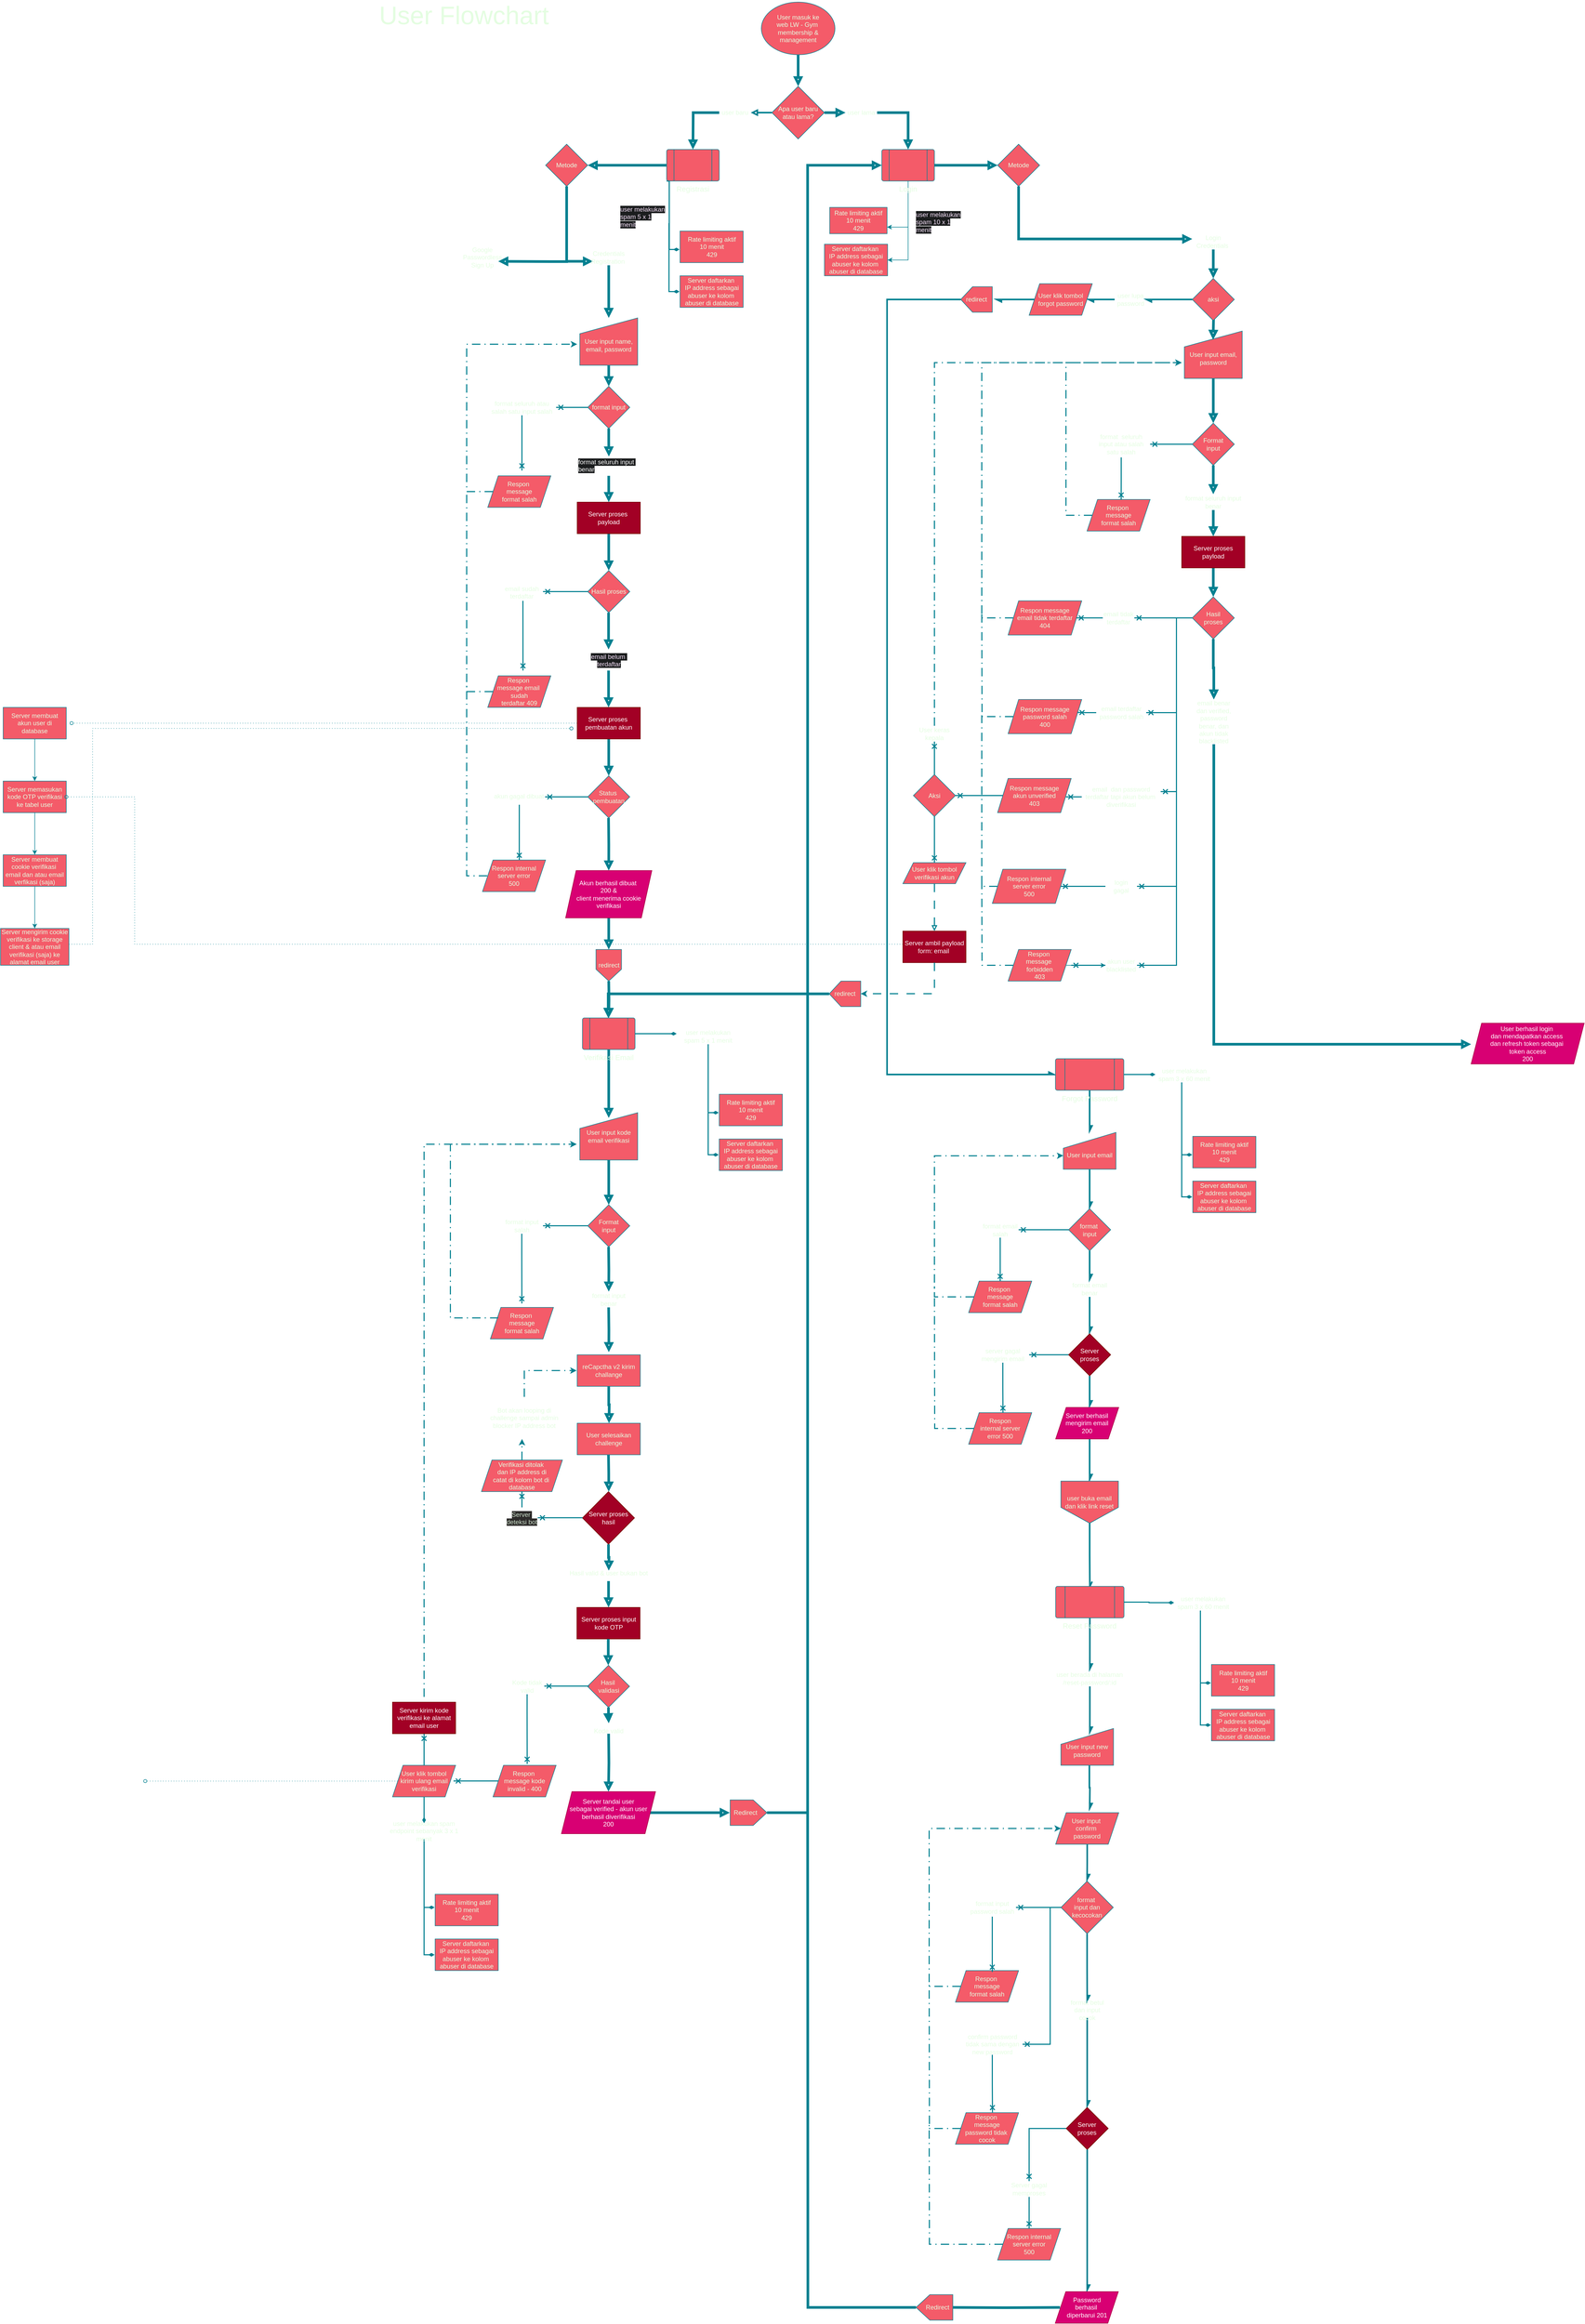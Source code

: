 <mxfile version="28.2.4">
  <diagram name="Page-1" id="drpmJHVp-P6JaWjKIPAN">
    <mxGraphModel dx="542" dy="373" grid="1" gridSize="10" guides="1" tooltips="1" connect="1" arrows="1" fold="1" page="1" pageScale="1" pageWidth="8000" pageHeight="5000" math="0" shadow="0">
      <root>
        <mxCell id="0" />
        <mxCell id="1" parent="0" />
        <mxCell id="t9Z27yL7B0CuivdoIb6--2" value="&lt;font style=&quot;font-size: 48px;&quot;&gt;User Flowchart&lt;/font&gt;" style="text;strokeColor=none;align=center;fillColor=none;html=1;verticalAlign=middle;whiteSpace=wrap;rounded=0;labelBackgroundColor=none;fontColor=#E4FDE1;" parent="1" vertex="1">
          <mxGeometry x="1191" y="80" width="390" height="30" as="geometry" />
        </mxCell>
        <mxCell id="t9Z27yL7B0CuivdoIb6--4" style="edgeStyle=orthogonalEdgeStyle;rounded=0;orthogonalLoop=1;jettySize=auto;html=1;strokeWidth=5;endArrow=block;endFill=0;strokeColor=#028090;labelBackgroundColor=none;fontColor=default;" parent="1" source="t9Z27yL7B0CuivdoIb6--3" target="t9Z27yL7B0CuivdoIb6--5" edge="1">
          <mxGeometry relative="1" as="geometry">
            <mxPoint x="2021" y="270" as="targetPoint" />
          </mxGeometry>
        </mxCell>
        <mxCell id="t9Z27yL7B0CuivdoIb6--3" value="User masuk ke&lt;div&gt;web LW - Gym&amp;nbsp;&lt;/div&gt;&lt;div&gt;membership &amp;amp; management&lt;/div&gt;" style="ellipse;whiteSpace=wrap;html=1;labelBackgroundColor=none;fillColor=#F45B69;strokeColor=#028090;fontColor=#E4FDE1;" parent="1" vertex="1">
          <mxGeometry x="1951" y="70" width="140" height="100" as="geometry" />
        </mxCell>
        <mxCell id="t9Z27yL7B0CuivdoIb6--6" style="edgeStyle=orthogonalEdgeStyle;rounded=0;orthogonalLoop=1;jettySize=auto;html=1;strokeWidth=5;endArrow=block;endFill=0;strokeColor=#028090;labelBackgroundColor=none;fontColor=default;" parent="1" source="t9Z27yL7B0CuivdoIb6--7" edge="1">
          <mxGeometry relative="1" as="geometry">
            <mxPoint x="1821" y="350" as="targetPoint" />
          </mxGeometry>
        </mxCell>
        <mxCell id="t9Z27yL7B0CuivdoIb6--5" value="Apa user baru atau lama?" style="rhombus;whiteSpace=wrap;html=1;labelBackgroundColor=none;fillColor=#F45B69;strokeColor=#028090;fontColor=#E4FDE1;" parent="1" vertex="1">
          <mxGeometry x="1971" y="230" width="100" height="100" as="geometry" />
        </mxCell>
        <mxCell id="t9Z27yL7B0CuivdoIb6--9" value="" style="edgeStyle=orthogonalEdgeStyle;rounded=0;orthogonalLoop=1;jettySize=auto;html=1;shape=wire;dashed=1;strokeWidth=3;endArrow=block;endFill=0;strokeColor=#028090;labelBackgroundColor=none;fontColor=default;" parent="1" source="t9Z27yL7B0CuivdoIb6--5" target="t9Z27yL7B0CuivdoIb6--7" edge="1">
          <mxGeometry relative="1" as="geometry">
            <mxPoint x="1821" y="350" as="targetPoint" />
            <mxPoint x="1971" y="280" as="sourcePoint" />
          </mxGeometry>
        </mxCell>
        <mxCell id="t9Z27yL7B0CuivdoIb6--7" value="user baru" style="text;strokeColor=none;align=center;fillColor=none;html=1;verticalAlign=middle;whiteSpace=wrap;rounded=0;labelBackgroundColor=none;fontColor=#E4FDE1;" parent="1" vertex="1">
          <mxGeometry x="1871" y="265" width="60" height="30" as="geometry" />
        </mxCell>
        <mxCell id="t9Z27yL7B0CuivdoIb6--12" value="" style="edgeStyle=orthogonalEdgeStyle;rounded=0;orthogonalLoop=1;jettySize=auto;html=1;labelBackgroundColor=none;strokeColor=#028090;fontColor=default;strokeWidth=5;endArrow=block;endFill=0;" parent="1" source="t9Z27yL7B0CuivdoIb6--5" target="t9Z27yL7B0CuivdoIb6--11" edge="1">
          <mxGeometry relative="1" as="geometry">
            <mxPoint x="2271" y="360" as="targetPoint" />
            <mxPoint x="2071" y="280" as="sourcePoint" />
          </mxGeometry>
        </mxCell>
        <mxCell id="I8rR6QH4eQNwA1AMWaxZ-87" style="edgeStyle=orthogonalEdgeStyle;rounded=0;orthogonalLoop=1;jettySize=auto;html=1;strokeColor=#028090;fontColor=#E4FDE1;fillColor=#F45B69;strokeWidth=5;endArrow=block;endFill=0;" edge="1" parent="1" source="t9Z27yL7B0CuivdoIb6--11" target="I8rR6QH4eQNwA1AMWaxZ-86">
          <mxGeometry relative="1" as="geometry" />
        </mxCell>
        <mxCell id="t9Z27yL7B0CuivdoIb6--11" value="user lama" style="text;strokeColor=none;align=center;fillColor=none;html=1;verticalAlign=middle;whiteSpace=wrap;rounded=0;labelBackgroundColor=none;fontColor=#E4FDE1;" parent="1" vertex="1">
          <mxGeometry x="2111" y="265" width="60" height="30" as="geometry" />
        </mxCell>
        <mxCell id="-eBJPtM6E6dJmvuGiEqn-5" style="edgeStyle=orthogonalEdgeStyle;rounded=0;orthogonalLoop=1;jettySize=auto;html=1;endArrow=block;endFill=0;strokeWidth=5;strokeColor=#028090;labelBackgroundColor=none;fontColor=default;" parent="1" source="-eBJPtM6E6dJmvuGiEqn-2" target="-eBJPtM6E6dJmvuGiEqn-6" edge="1">
          <mxGeometry relative="1" as="geometry">
            <mxPoint x="1581" y="380" as="targetPoint" />
          </mxGeometry>
        </mxCell>
        <mxCell id="-eBJPtM6E6dJmvuGiEqn-2" value="&lt;font style=&quot;font-size: 14px;&quot;&gt;Registrasi&lt;/font&gt;" style="verticalLabelPosition=bottom;verticalAlign=top;html=1;shape=process;whiteSpace=wrap;rounded=1;size=0.14;arcSize=6;labelBackgroundColor=none;fillColor=#F45B69;strokeColor=#028090;fontColor=#E4FDE1;" parent="1" vertex="1">
          <mxGeometry x="1771" y="350" width="100" height="60" as="geometry" />
        </mxCell>
        <mxCell id="-eBJPtM6E6dJmvuGiEqn-12" style="edgeStyle=orthogonalEdgeStyle;rounded=0;orthogonalLoop=1;jettySize=auto;html=1;entryX=1;entryY=0.75;entryDx=0;entryDy=0;strokeWidth=5;endArrow=block;endFill=0;strokeColor=#028090;labelBackgroundColor=none;fontColor=default;" parent="1" source="-eBJPtM6E6dJmvuGiEqn-6" target="-eBJPtM6E6dJmvuGiEqn-11" edge="1">
          <mxGeometry relative="1" as="geometry">
            <mxPoint x="1581" y="570" as="targetPoint" />
            <Array as="points">
              <mxPoint x="1581" y="563" />
              <mxPoint x="1551" y="563" />
            </Array>
          </mxGeometry>
        </mxCell>
        <mxCell id="-eBJPtM6E6dJmvuGiEqn-14" style="edgeStyle=orthogonalEdgeStyle;rounded=0;orthogonalLoop=1;jettySize=auto;html=1;entryX=0;entryY=0.75;entryDx=0;entryDy=0;strokeWidth=5;endArrow=block;endFill=0;strokeColor=#028090;labelBackgroundColor=none;fontColor=default;" parent="1" source="-eBJPtM6E6dJmvuGiEqn-6" target="-eBJPtM6E6dJmvuGiEqn-13" edge="1">
          <mxGeometry relative="1" as="geometry">
            <mxPoint x="1581" y="570" as="targetPoint" />
            <Array as="points">
              <mxPoint x="1581" y="563" />
            </Array>
          </mxGeometry>
        </mxCell>
        <mxCell id="-eBJPtM6E6dJmvuGiEqn-6" value="Metode" style="rhombus;whiteSpace=wrap;html=1;labelBackgroundColor=none;fillColor=#F45B69;strokeColor=#028090;fontColor=#E4FDE1;" parent="1" vertex="1">
          <mxGeometry x="1541" y="340" width="80" height="80" as="geometry" />
        </mxCell>
        <mxCell id="-eBJPtM6E6dJmvuGiEqn-11" value="Google Passwordless Sign Up" style="text;strokeColor=none;align=center;fillColor=none;html=1;verticalAlign=middle;whiteSpace=wrap;rounded=0;labelBackgroundColor=none;fontColor=#E4FDE1;" parent="1" vertex="1">
          <mxGeometry x="1391" y="540" width="60" height="30" as="geometry" />
        </mxCell>
        <mxCell id="1otA97b6rouetKLOiXak-4" style="edgeStyle=orthogonalEdgeStyle;rounded=0;orthogonalLoop=1;jettySize=auto;html=1;strokeWidth=5;endArrow=block;endFill=0;strokeColor=#028090;labelBackgroundColor=none;fontColor=default;" parent="1" source="-eBJPtM6E6dJmvuGiEqn-13" target="1otA97b6rouetKLOiXak-1" edge="1">
          <mxGeometry relative="1" as="geometry" />
        </mxCell>
        <mxCell id="-eBJPtM6E6dJmvuGiEqn-13" value="Credentials Registration&amp;nbsp;" style="text;strokeColor=none;align=center;fillColor=none;html=1;verticalAlign=middle;whiteSpace=wrap;rounded=0;strokeWidth=1;glass=0;labelBackgroundColor=none;fontColor=#E4FDE1;" parent="1" vertex="1">
          <mxGeometry x="1631" y="540" width="60" height="30" as="geometry" />
        </mxCell>
        <mxCell id="1otA97b6rouetKLOiXak-5" style="edgeStyle=orthogonalEdgeStyle;rounded=0;orthogonalLoop=1;jettySize=auto;html=1;endArrow=block;endFill=0;strokeWidth=5;strokeColor=#028090;labelBackgroundColor=none;fontColor=default;" parent="1" source="1otA97b6rouetKLOiXak-1" target="1otA97b6rouetKLOiXak-6" edge="1">
          <mxGeometry relative="1" as="geometry">
            <mxPoint x="1661" y="840" as="targetPoint" />
          </mxGeometry>
        </mxCell>
        <mxCell id="1otA97b6rouetKLOiXak-1" value="&lt;div style=&quot;&quot;&gt;&lt;br&gt;&lt;/div&gt;&lt;div style=&quot;&quot;&gt;User input name, email, password&lt;/div&gt;" style="shape=manualInput;whiteSpace=wrap;html=1;align=center;labelBackgroundColor=none;fillColor=#F45B69;strokeColor=#028090;fontColor=#E4FDE1;" parent="1" vertex="1">
          <mxGeometry x="1606" y="670" width="110" height="90" as="geometry" />
        </mxCell>
        <mxCell id="1otA97b6rouetKLOiXak-20" style="edgeStyle=orthogonalEdgeStyle;rounded=0;orthogonalLoop=1;jettySize=auto;html=1;entryX=0.502;entryY=0.083;entryDx=0;entryDy=0;entryPerimeter=0;strokeWidth=5;endArrow=block;endFill=0;strokeColor=#028090;labelBackgroundColor=none;fontColor=default;" parent="1" source="1otA97b6rouetKLOiXak-6" target="1otA97b6rouetKLOiXak-17" edge="1">
          <mxGeometry relative="1" as="geometry">
            <mxPoint x="1661" y="940" as="targetPoint" />
          </mxGeometry>
        </mxCell>
        <mxCell id="1otA97b6rouetKLOiXak-26" style="edgeStyle=orthogonalEdgeStyle;rounded=0;orthogonalLoop=1;jettySize=auto;html=1;entryX=1;entryY=0.5;entryDx=0;entryDy=0;strokeColor=#028090;strokeWidth=2;labelBackgroundColor=none;fontColor=default;endArrow=cross;endFill=0;" parent="1" source="1otA97b6rouetKLOiXak-6" target="1otA97b6rouetKLOiXak-10" edge="1">
          <mxGeometry relative="1" as="geometry" />
        </mxCell>
        <mxCell id="1otA97b6rouetKLOiXak-6" value="format input" style="rhombus;whiteSpace=wrap;html=1;labelBackgroundColor=none;fillColor=#F45B69;strokeColor=#028090;fontColor=#E4FDE1;" parent="1" vertex="1">
          <mxGeometry x="1621" y="800" width="80" height="80" as="geometry" />
        </mxCell>
        <mxCell id="1otA97b6rouetKLOiXak-13" style="edgeStyle=orthogonalEdgeStyle;rounded=0;orthogonalLoop=1;jettySize=auto;html=1;strokeColor=#028090;strokeWidth=2;labelBackgroundColor=none;fontColor=default;endArrow=cross;endFill=0;" parent="1" source="1otA97b6rouetKLOiXak-10" edge="1">
          <mxGeometry relative="1" as="geometry">
            <mxPoint x="1496" y="960" as="targetPoint" />
          </mxGeometry>
        </mxCell>
        <mxCell id="1otA97b6rouetKLOiXak-10" value="format seluruh atau salah satu input salah" style="text;strokeColor=none;align=center;fillColor=none;html=1;verticalAlign=middle;whiteSpace=wrap;rounded=0;labelBackgroundColor=none;fontColor=#E4FDE1;" parent="1" vertex="1">
          <mxGeometry x="1431" y="825" width="130" height="30" as="geometry" />
        </mxCell>
        <mxCell id="1otA97b6rouetKLOiXak-15" style="edgeStyle=orthogonalEdgeStyle;rounded=0;orthogonalLoop=1;jettySize=auto;html=1;dashed=1;dashPattern=8 4 1 4;strokeWidth=2;labelBackgroundColor=none;strokeColor=#028090;fontColor=default;" parent="1" source="1otA97b6rouetKLOiXak-14" edge="1">
          <mxGeometry relative="1" as="geometry">
            <mxPoint x="1601" y="720" as="targetPoint" />
            <Array as="points">
              <mxPoint x="1391" y="1000" />
              <mxPoint x="1391" y="720" />
            </Array>
          </mxGeometry>
        </mxCell>
        <mxCell id="1otA97b6rouetKLOiXak-14" value="Respon&amp;nbsp;&lt;div&gt;message&lt;div&gt;format salah&lt;/div&gt;&lt;/div&gt;" style="shape=parallelogram;perimeter=parallelogramPerimeter;whiteSpace=wrap;html=1;fixedSize=1;labelBackgroundColor=none;fillColor=#F45B69;strokeColor=#028090;fontColor=#E4FDE1;" parent="1" vertex="1">
          <mxGeometry x="1431" y="970" width="120" height="60" as="geometry" />
        </mxCell>
        <mxCell id="1otA97b6rouetKLOiXak-24" style="edgeStyle=orthogonalEdgeStyle;rounded=0;orthogonalLoop=1;jettySize=auto;html=1;entryX=0.5;entryY=0;entryDx=0;entryDy=0;strokeWidth=5;endArrow=block;endFill=0;strokeColor=#028090;labelBackgroundColor=none;fontColor=default;" parent="1" source="1otA97b6rouetKLOiXak-17" target="1otA97b6rouetKLOiXak-23" edge="1">
          <mxGeometry relative="1" as="geometry" />
        </mxCell>
        <mxCell id="1otA97b6rouetKLOiXak-17" value="&lt;span style=&quot;caret-color: rgb(255, 255, 255); color: rgb(255, 255, 255); font-family: Helvetica; font-size: 12px; font-style: normal; font-variant-caps: normal; font-weight: 400; letter-spacing: normal; text-align: center; text-indent: 0px; text-transform: none; white-space: normal; word-spacing: 0px; -webkit-text-stroke-width: 0px; background-color: rgb(27, 29, 30); text-decoration: none; float: none; display: inline !important;&quot;&gt;format seluruh input&amp;nbsp;&lt;/span&gt;&lt;div&gt;&lt;span style=&quot;caret-color: rgb(255, 255, 255); color: rgb(255, 255, 255); font-family: Helvetica; font-size: 12px; font-style: normal; font-variant-caps: normal; font-weight: 400; letter-spacing: normal; text-align: center; text-indent: 0px; text-transform: none; white-space: normal; word-spacing: 0px; -webkit-text-stroke-width: 0px; background-color: rgb(27, 29, 30); text-decoration: none; float: none; display: inline !important;&quot;&gt;benar&lt;/span&gt;&lt;/div&gt;" style="text;whiteSpace=wrap;html=1;labelBackgroundColor=none;fontColor=#E4FDE1;" parent="1" vertex="1">
          <mxGeometry x="1601" y="930" width="120" height="40" as="geometry" />
        </mxCell>
        <mxCell id="1otA97b6rouetKLOiXak-28" value="" style="edgeStyle=orthogonalEdgeStyle;rounded=0;orthogonalLoop=1;jettySize=auto;html=1;strokeColor=#028090;fontColor=#E4FDE1;fillColor=#F45B69;strokeWidth=5;endArrow=block;endFill=0;" parent="1" source="1otA97b6rouetKLOiXak-23" target="1otA97b6rouetKLOiXak-27" edge="1">
          <mxGeometry relative="1" as="geometry" />
        </mxCell>
        <mxCell id="1otA97b6rouetKLOiXak-23" value="Server proses&amp;nbsp;&lt;div&gt;payload&lt;/div&gt;" style="rounded=0;whiteSpace=wrap;html=1;labelBackgroundColor=none;fillColor=#a20025;strokeColor=#6F0000;fontColor=#ffffff;" parent="1" vertex="1">
          <mxGeometry x="1601" y="1020" width="120" height="60" as="geometry" />
        </mxCell>
        <mxCell id="1otA97b6rouetKLOiXak-30" style="edgeStyle=orthogonalEdgeStyle;rounded=0;orthogonalLoop=1;jettySize=auto;html=1;entryX=1;entryY=0.5;entryDx=0;entryDy=0;strokeColor=#028090;fontColor=#E4FDE1;fillColor=#F45B69;strokeWidth=2;endArrow=cross;endFill=0;" parent="1" source="1otA97b6rouetKLOiXak-27" target="1otA97b6rouetKLOiXak-29" edge="1">
          <mxGeometry relative="1" as="geometry" />
        </mxCell>
        <mxCell id="1otA97b6rouetKLOiXak-27" value="Hasil proses" style="rhombus;whiteSpace=wrap;html=1;fillColor=#F45B69;strokeColor=#028090;fontColor=#E4FDE1;rounded=0;labelBackgroundColor=none;" parent="1" vertex="1">
          <mxGeometry x="1621" y="1150" width="80" height="80" as="geometry" />
        </mxCell>
        <mxCell id="1otA97b6rouetKLOiXak-29" value="email sudah terdaftar" style="text;strokeColor=none;fillColor=none;align=center;verticalAlign=middle;spacingLeft=4;spacingRight=4;overflow=hidden;points=[[0,0.5],[1,0.5]];portConstraint=eastwest;rotatable=0;whiteSpace=wrap;html=1;fontColor=#E4FDE1;" parent="1" vertex="1">
          <mxGeometry x="1456" y="1175" width="80" height="30" as="geometry" />
        </mxCell>
        <mxCell id="1otA97b6rouetKLOiXak-31" value="Respon&amp;nbsp;&lt;div&gt;message email&amp;nbsp;&lt;/div&gt;&lt;div&gt;sudah&lt;div&gt;terdaftar 409&lt;/div&gt;&lt;/div&gt;" style="shape=parallelogram;perimeter=parallelogramPerimeter;whiteSpace=wrap;html=1;fixedSize=1;labelBackgroundColor=none;fillColor=#F45B69;strokeColor=#028090;fontColor=#E4FDE1;" parent="1" vertex="1">
          <mxGeometry x="1431" y="1350" width="120" height="60" as="geometry" />
        </mxCell>
        <mxCell id="1otA97b6rouetKLOiXak-32" style="edgeStyle=orthogonalEdgeStyle;rounded=0;orthogonalLoop=1;jettySize=auto;html=1;strokeColor=#028090;fontColor=#E4FDE1;fillColor=#F45B69;strokeWidth=2;endArrow=cross;endFill=0;" parent="1" edge="1">
          <mxGeometry relative="1" as="geometry">
            <mxPoint x="1497.86" y="1207.52" as="sourcePoint" />
            <mxPoint x="1498" y="1340" as="targetPoint" />
            <Array as="points">
              <mxPoint x="1497.86" y="1242.52" />
              <mxPoint x="1497.86" y="1242.52" />
            </Array>
          </mxGeometry>
        </mxCell>
        <mxCell id="1otA97b6rouetKLOiXak-33" style="edgeStyle=orthogonalEdgeStyle;rounded=0;orthogonalLoop=1;jettySize=auto;html=1;dashed=1;dashPattern=8 4 1 4;strokeWidth=2;labelBackgroundColor=none;strokeColor=#028090;fontColor=default;endArrow=none;endFill=0;exitX=0;exitY=0.5;exitDx=0;exitDy=0;" parent="1" source="1otA97b6rouetKLOiXak-31" edge="1">
          <mxGeometry relative="1" as="geometry">
            <mxPoint x="1391" y="1000" as="targetPoint" />
            <mxPoint x="1391" y="1360" as="sourcePoint" />
            <Array as="points">
              <mxPoint x="1391" y="1380" />
            </Array>
          </mxGeometry>
        </mxCell>
        <mxCell id="1otA97b6rouetKLOiXak-34" value="" style="edgeStyle=orthogonalEdgeStyle;rounded=0;orthogonalLoop=1;jettySize=auto;html=1;strokeColor=#028090;fontColor=#E4FDE1;fillColor=#F45B69;strokeWidth=5;endArrow=block;endFill=0;" parent="1" edge="1">
          <mxGeometry relative="1" as="geometry">
            <mxPoint x="1660.66" y="1230" as="sourcePoint" />
            <mxPoint x="1660.66" y="1300" as="targetPoint" />
          </mxGeometry>
        </mxCell>
        <mxCell id="1otA97b6rouetKLOiXak-35" value="&lt;span style=&quot;caret-color: rgb(245, 224, 248); color: rgb(245, 224, 248); font-family: Helvetica; font-size: 12px; font-style: normal; font-variant-caps: normal; font-weight: 400; letter-spacing: normal; text-indent: 0px; text-transform: none; white-space: normal; word-spacing: 0px; -webkit-text-stroke-width: 0px; background-color: rgb(27, 29, 30); text-decoration: none; float: none; display: inline !important;&quot;&gt;email belum&amp;nbsp;&lt;/span&gt;&lt;div&gt;&lt;span style=&quot;caret-color: rgb(245, 224, 248); color: rgb(245, 224, 248); font-family: Helvetica; font-size: 12px; font-style: normal; font-variant-caps: normal; font-weight: 400; letter-spacing: normal; text-indent: 0px; text-transform: none; white-space: normal; word-spacing: 0px; -webkit-text-stroke-width: 0px; background-color: rgb(27, 29, 30); text-decoration: none; float: none; display: inline !important;&quot;&gt;terdaftar&lt;/span&gt;&lt;/div&gt;" style="text;whiteSpace=wrap;html=1;fontColor=#E4FDE1;align=center;" parent="1" vertex="1">
          <mxGeometry x="1616.5" y="1300" width="89" height="40" as="geometry" />
        </mxCell>
        <mxCell id="1otA97b6rouetKLOiXak-36" value="" style="edgeStyle=orthogonalEdgeStyle;rounded=0;orthogonalLoop=1;jettySize=auto;html=1;strokeColor=#028090;fontColor=#E4FDE1;fillColor=#F45B69;strokeWidth=5;endArrow=block;endFill=0;" parent="1" edge="1">
          <mxGeometry relative="1" as="geometry">
            <mxPoint x="1660.66" y="1340" as="sourcePoint" />
            <mxPoint x="1660.66" y="1410" as="targetPoint" />
          </mxGeometry>
        </mxCell>
        <mxCell id="1otA97b6rouetKLOiXak-39" style="edgeStyle=orthogonalEdgeStyle;rounded=0;orthogonalLoop=1;jettySize=auto;html=1;strokeColor=#028090;fontColor=#E4FDE1;fillColor=#F45B69;dashed=1;dashPattern=1 4;endArrow=oval;endFill=0;" parent="1" source="1otA97b6rouetKLOiXak-37" edge="1">
          <mxGeometry relative="1" as="geometry">
            <mxPoint x="640" y="1440" as="targetPoint" />
          </mxGeometry>
        </mxCell>
        <mxCell id="1otA97b6rouetKLOiXak-51" value="" style="edgeStyle=orthogonalEdgeStyle;rounded=0;orthogonalLoop=1;jettySize=auto;html=1;strokeColor=#028090;fontColor=#E4FDE1;fillColor=#F45B69;strokeWidth=5;endArrow=block;endFill=0;" parent="1" source="1otA97b6rouetKLOiXak-37" target="1otA97b6rouetKLOiXak-50" edge="1">
          <mxGeometry relative="1" as="geometry" />
        </mxCell>
        <mxCell id="1otA97b6rouetKLOiXak-37" value="Server proses&amp;nbsp;&lt;div&gt;pembuatan akun&lt;/div&gt;" style="rounded=0;whiteSpace=wrap;html=1;strokeColor=#6F0000;fontColor=#ffffff;fillColor=#a20025;" parent="1" vertex="1">
          <mxGeometry x="1601" y="1410" width="120" height="60" as="geometry" />
        </mxCell>
        <mxCell id="1otA97b6rouetKLOiXak-44" value="" style="edgeStyle=orthogonalEdgeStyle;rounded=0;orthogonalLoop=1;jettySize=auto;html=1;strokeColor=#028090;fontColor=#E4FDE1;fillColor=#F45B69;" parent="1" source="1otA97b6rouetKLOiXak-40" target="1otA97b6rouetKLOiXak-43" edge="1">
          <mxGeometry relative="1" as="geometry" />
        </mxCell>
        <mxCell id="1otA97b6rouetKLOiXak-40" value="Server membuat akun user di database" style="rounded=0;whiteSpace=wrap;html=1;strokeColor=#028090;fontColor=#E4FDE1;fillColor=#F45B69;" parent="1" vertex="1">
          <mxGeometry x="510" y="1410" width="120" height="60" as="geometry" />
        </mxCell>
        <mxCell id="1otA97b6rouetKLOiXak-46" value="" style="edgeStyle=orthogonalEdgeStyle;rounded=0;orthogonalLoop=1;jettySize=auto;html=1;strokeColor=#028090;fontColor=#E4FDE1;fillColor=#F45B69;" parent="1" source="1otA97b6rouetKLOiXak-43" target="1otA97b6rouetKLOiXak-45" edge="1">
          <mxGeometry relative="1" as="geometry" />
        </mxCell>
        <mxCell id="1otA97b6rouetKLOiXak-43" value="Server memasukan kode OTP verifikasi ke tabel user" style="rounded=0;whiteSpace=wrap;html=1;strokeColor=#028090;fontColor=#E4FDE1;fillColor=#F45B69;" parent="1" vertex="1">
          <mxGeometry x="510" y="1550" width="120" height="60" as="geometry" />
        </mxCell>
        <mxCell id="1otA97b6rouetKLOiXak-48" value="" style="edgeStyle=orthogonalEdgeStyle;rounded=0;orthogonalLoop=1;jettySize=auto;html=1;strokeColor=#028090;fontColor=#E4FDE1;fillColor=#F45B69;" parent="1" source="1otA97b6rouetKLOiXak-45" target="1otA97b6rouetKLOiXak-47" edge="1">
          <mxGeometry relative="1" as="geometry" />
        </mxCell>
        <mxCell id="1otA97b6rouetKLOiXak-45" value="Server membuat cookie verifikasi&amp;nbsp;&lt;div&gt;email dan atau email verfikasi (saja)&lt;/div&gt;" style="rounded=0;whiteSpace=wrap;html=1;strokeColor=#028090;fontColor=#E4FDE1;fillColor=#F45B69;" parent="1" vertex="1">
          <mxGeometry x="510" y="1690" width="120" height="60" as="geometry" />
        </mxCell>
        <mxCell id="1otA97b6rouetKLOiXak-49" style="edgeStyle=orthogonalEdgeStyle;rounded=0;orthogonalLoop=1;jettySize=auto;html=1;strokeColor=#028090;fontColor=#E4FDE1;fillColor=#F45B69;dashed=1;strokeWidth=1;dashPattern=1 4;endArrow=oval;endFill=0;" parent="1" source="1otA97b6rouetKLOiXak-47" edge="1">
          <mxGeometry relative="1" as="geometry">
            <mxPoint x="1590" y="1450" as="targetPoint" />
            <Array as="points">
              <mxPoint x="680" y="1860" />
              <mxPoint x="680" y="1450" />
            </Array>
          </mxGeometry>
        </mxCell>
        <mxCell id="1otA97b6rouetKLOiXak-47" value="Server mengirim cookie verifikasi ke storage client &amp;amp; atau email verifikasi (saja) ke alamat email user" style="rounded=0;whiteSpace=wrap;html=1;strokeColor=#028090;fontColor=#E4FDE1;fillColor=#F45B69;" parent="1" vertex="1">
          <mxGeometry x="505" y="1830" width="130" height="70" as="geometry" />
        </mxCell>
        <mxCell id="1otA97b6rouetKLOiXak-52" style="edgeStyle=orthogonalEdgeStyle;rounded=0;orthogonalLoop=1;jettySize=auto;html=1;strokeColor=#028090;fontColor=#E4FDE1;fillColor=#F45B69;strokeWidth=2;endArrow=cross;endFill=0;" parent="1" source="1otA97b6rouetKLOiXak-50" edge="1">
          <mxGeometry relative="1" as="geometry">
            <mxPoint x="1540" y="1580" as="targetPoint" />
          </mxGeometry>
        </mxCell>
        <mxCell id="1otA97b6rouetKLOiXak-50" value="Status&amp;nbsp;&lt;div&gt;pembuatan&lt;/div&gt;" style="rhombus;whiteSpace=wrap;html=1;fillColor=#F45B69;strokeColor=#028090;fontColor=#E4FDE1;rounded=0;" parent="1" vertex="1">
          <mxGeometry x="1621" y="1540" width="80" height="80" as="geometry" />
        </mxCell>
        <mxCell id="1otA97b6rouetKLOiXak-53" value="akun gagal dibuat" style="text;whiteSpace=wrap;html=1;fontColor=#E4FDE1;" parent="1" vertex="1">
          <mxGeometry x="1441" y="1565" width="100" height="30" as="geometry" />
        </mxCell>
        <mxCell id="1otA97b6rouetKLOiXak-54" value="Respon internal server error&lt;div&gt;500&lt;/div&gt;" style="shape=parallelogram;perimeter=parallelogramPerimeter;whiteSpace=wrap;html=1;fixedSize=1;labelBackgroundColor=none;fillColor=#F45B69;strokeColor=#028090;fontColor=#E4FDE1;" parent="1" vertex="1">
          <mxGeometry x="1421" y="1700" width="120" height="60" as="geometry" />
        </mxCell>
        <mxCell id="1otA97b6rouetKLOiXak-55" style="edgeStyle=orthogonalEdgeStyle;rounded=0;orthogonalLoop=1;jettySize=auto;html=1;strokeColor=#028090;fontColor=#E4FDE1;fillColor=#F45B69;strokeWidth=2;endArrow=cross;endFill=0;exitX=0.5;exitY=1;exitDx=0;exitDy=0;entryX=0.583;entryY=0;entryDx=0;entryDy=0;entryPerimeter=0;" parent="1" source="1otA97b6rouetKLOiXak-53" target="1otA97b6rouetKLOiXak-54" edge="1">
          <mxGeometry relative="1" as="geometry">
            <mxPoint x="1491" y="1690" as="targetPoint" />
            <mxPoint x="1541" y="1670" as="sourcePoint" />
          </mxGeometry>
        </mxCell>
        <mxCell id="1otA97b6rouetKLOiXak-56" style="edgeStyle=orthogonalEdgeStyle;rounded=0;orthogonalLoop=1;jettySize=auto;html=1;dashed=1;dashPattern=8 4 1 4;strokeWidth=2;labelBackgroundColor=none;strokeColor=#028090;fontColor=default;endArrow=none;endFill=0;" parent="1" edge="1">
          <mxGeometry relative="1" as="geometry">
            <mxPoint x="1391" y="1350" as="targetPoint" />
            <mxPoint x="1430" y="1730" as="sourcePoint" />
            <Array as="points">
              <mxPoint x="1391" y="1730" />
            </Array>
          </mxGeometry>
        </mxCell>
        <mxCell id="1otA97b6rouetKLOiXak-59" value="" style="edgeStyle=orthogonalEdgeStyle;rounded=0;orthogonalLoop=1;jettySize=auto;html=1;strokeColor=#028090;fontColor=#E4FDE1;fillColor=#F45B69;strokeWidth=5;endArrow=block;endFill=0;entryX=0.5;entryY=0;entryDx=0;entryDy=0;" parent="1" target="1otA97b6rouetKLOiXak-61" edge="1">
          <mxGeometry relative="1" as="geometry">
            <mxPoint x="1660.6" y="1620" as="sourcePoint" />
            <mxPoint x="1661" y="1690" as="targetPoint" />
          </mxGeometry>
        </mxCell>
        <mxCell id="1otA97b6rouetKLOiXak-64" style="edgeStyle=orthogonalEdgeStyle;rounded=0;orthogonalLoop=1;jettySize=auto;html=1;strokeColor=#028090;fontColor=#E4FDE1;fillColor=#F45B69;strokeWidth=5;endArrow=block;endFill=0;" parent="1" source="1otA97b6rouetKLOiXak-61" target="I8rR6QH4eQNwA1AMWaxZ-1" edge="1">
          <mxGeometry relative="1" as="geometry">
            <mxPoint x="1661" y="1890" as="targetPoint" />
          </mxGeometry>
        </mxCell>
        <mxCell id="1otA97b6rouetKLOiXak-61" value="Akun berhasil dibuat&amp;nbsp;&lt;div&gt;200 &amp;amp;&lt;/div&gt;&lt;div&gt;client menerima cookie&lt;/div&gt;&lt;div&gt;verifikasi&lt;/div&gt;" style="shape=parallelogram;perimeter=parallelogramPerimeter;whiteSpace=wrap;html=1;fixedSize=1;strokeColor=#A50040;fontColor=#ffffff;fillColor=#d80073;" parent="1" vertex="1">
          <mxGeometry x="1579" y="1720" width="164" height="90" as="geometry" />
        </mxCell>
        <mxCell id="I8rR6QH4eQNwA1AMWaxZ-11" style="edgeStyle=orthogonalEdgeStyle;rounded=0;orthogonalLoop=1;jettySize=auto;html=1;strokeColor=#028090;fontColor=#E4FDE1;fillColor=#F45B69;strokeWidth=2;endArrow=diamondThin;endFill=1;" edge="1" parent="1" source="1otA97b6rouetKLOiXak-62">
          <mxGeometry relative="1" as="geometry">
            <mxPoint x="1790.0" y="2030" as="targetPoint" />
          </mxGeometry>
        </mxCell>
        <mxCell id="I8rR6QH4eQNwA1AMWaxZ-12" style="edgeStyle=orthogonalEdgeStyle;rounded=0;orthogonalLoop=1;jettySize=auto;html=1;strokeColor=#028090;fontColor=#E4FDE1;fillColor=#F45B69;strokeWidth=5;endArrow=block;endFill=0;" edge="1" parent="1" source="1otA97b6rouetKLOiXak-62">
          <mxGeometry relative="1" as="geometry">
            <mxPoint x="1661" y="2190" as="targetPoint" />
          </mxGeometry>
        </mxCell>
        <mxCell id="1otA97b6rouetKLOiXak-62" value="&lt;font style=&quot;font-size: 14px;&quot;&gt;Verifikasi Email&lt;/font&gt;" style="verticalLabelPosition=bottom;verticalAlign=top;html=1;shape=process;whiteSpace=wrap;rounded=1;size=0.14;arcSize=6;labelBackgroundColor=none;fillColor=#F45B69;strokeColor=#028090;fontColor=#E4FDE1;" parent="1" vertex="1">
          <mxGeometry x="1611" y="2000" width="100" height="60" as="geometry" />
        </mxCell>
        <mxCell id="1otA97b6rouetKLOiXak-68" style="edgeStyle=orthogonalEdgeStyle;rounded=0;orthogonalLoop=1;jettySize=auto;html=1;strokeColor=#028090;fontColor=#E4FDE1;fillColor=#F45B69;strokeWidth=2;endArrow=diamondThin;endFill=1;exitX=0;exitY=1;exitDx=0;exitDy=0;" parent="1" edge="1">
          <mxGeometry relative="1" as="geometry">
            <mxPoint x="1795.5" y="540" as="targetPoint" />
            <Array as="points">
              <mxPoint x="1776" y="410" />
              <mxPoint x="1776" y="540" />
            </Array>
            <mxPoint x="1771" y="410.0" as="sourcePoint" />
          </mxGeometry>
        </mxCell>
        <mxCell id="1otA97b6rouetKLOiXak-69" value="Rate limiting aktif&lt;div&gt;10 menit&lt;/div&gt;&lt;div&gt;429&lt;/div&gt;" style="rounded=0;whiteSpace=wrap;html=1;strokeColor=#028090;fontColor=#E4FDE1;fillColor=#F45B69;" parent="1" vertex="1">
          <mxGeometry x="1796.5" y="505" width="120" height="60" as="geometry" />
        </mxCell>
        <mxCell id="1otA97b6rouetKLOiXak-70" value="Server daftarkan&amp;nbsp;&lt;div&gt;IP address sebagai&lt;/div&gt;&lt;div&gt;abuser ke kolom&amp;nbsp;&lt;/div&gt;&lt;div&gt;abuser di database&lt;/div&gt;" style="rounded=0;whiteSpace=wrap;html=1;strokeColor=#028090;fontColor=#E4FDE1;fillColor=#F45B69;" parent="1" vertex="1">
          <mxGeometry x="1796.5" y="590" width="120" height="60" as="geometry" />
        </mxCell>
        <mxCell id="1otA97b6rouetKLOiXak-71" style="edgeStyle=orthogonalEdgeStyle;rounded=0;orthogonalLoop=1;jettySize=auto;html=1;strokeColor=#028090;fontColor=#E4FDE1;fillColor=#F45B69;strokeWidth=2;endArrow=diamondThin;endFill=1;" parent="1" edge="1">
          <mxGeometry relative="1" as="geometry">
            <mxPoint x="1795.5" y="620" as="targetPoint" />
            <mxPoint x="1775.5" y="490" as="sourcePoint" />
            <Array as="points">
              <mxPoint x="1775.5" y="620" />
            </Array>
          </mxGeometry>
        </mxCell>
        <mxCell id="I8rR6QH4eQNwA1AMWaxZ-1" value="redirect" style="shape=offPageConnector;whiteSpace=wrap;html=1;strokeColor=#028090;fontColor=#E4FDE1;fillColor=#F45B69;" vertex="1" parent="1">
          <mxGeometry x="1636.75" y="1870" width="48.5" height="60" as="geometry" />
        </mxCell>
        <mxCell id="I8rR6QH4eQNwA1AMWaxZ-3" style="edgeStyle=orthogonalEdgeStyle;rounded=0;orthogonalLoop=1;jettySize=auto;html=1;strokeColor=#028090;fontColor=#E4FDE1;fillColor=#F45B69;strokeWidth=5;endArrow=block;endFill=0;entryX=0.5;entryY=0;entryDx=0;entryDy=0;" edge="1" parent="1" target="1otA97b6rouetKLOiXak-62">
          <mxGeometry relative="1" as="geometry">
            <mxPoint x="1661" y="1930" as="sourcePoint" />
            <mxPoint x="1660.6" y="1970" as="targetPoint" />
          </mxGeometry>
        </mxCell>
        <mxCell id="I8rR6QH4eQNwA1AMWaxZ-5" style="edgeStyle=orthogonalEdgeStyle;rounded=0;orthogonalLoop=1;jettySize=auto;html=1;strokeColor=#028090;fontColor=#E4FDE1;fillColor=#F45B69;strokeWidth=2;endArrow=diamondThin;endFill=1;" edge="1" parent="1" source="I8rR6QH4eQNwA1AMWaxZ-6">
          <mxGeometry relative="1" as="geometry">
            <mxPoint x="1870" y="2180" as="targetPoint" />
            <Array as="points">
              <mxPoint x="1850" y="2180" />
            </Array>
          </mxGeometry>
        </mxCell>
        <mxCell id="I8rR6QH4eQNwA1AMWaxZ-6" value="user melakukan spam 5 x 1 menit" style="text;strokeColor=none;align=center;fillColor=none;html=1;verticalAlign=middle;whiteSpace=wrap;rounded=0;fontColor=#E4FDE1;" vertex="1" parent="1">
          <mxGeometry x="1800" y="2020" width="100" height="30" as="geometry" />
        </mxCell>
        <mxCell id="I8rR6QH4eQNwA1AMWaxZ-7" value="Rate limiting aktif&lt;div&gt;10 menit&lt;/div&gt;&lt;div&gt;429&lt;/div&gt;" style="rounded=0;whiteSpace=wrap;html=1;strokeColor=#028090;fontColor=#E4FDE1;fillColor=#F45B69;" vertex="1" parent="1">
          <mxGeometry x="1871" y="2145" width="120" height="60" as="geometry" />
        </mxCell>
        <mxCell id="I8rR6QH4eQNwA1AMWaxZ-8" value="Server daftarkan&amp;nbsp;&lt;div&gt;IP address sebagai&lt;/div&gt;&lt;div&gt;abuser ke kolom&amp;nbsp;&lt;/div&gt;&lt;div&gt;abuser di database&lt;/div&gt;" style="rounded=0;whiteSpace=wrap;html=1;strokeColor=#028090;fontColor=#E4FDE1;fillColor=#F45B69;" vertex="1" parent="1">
          <mxGeometry x="1871" y="2230" width="120" height="60" as="geometry" />
        </mxCell>
        <mxCell id="I8rR6QH4eQNwA1AMWaxZ-9" style="edgeStyle=orthogonalEdgeStyle;rounded=0;orthogonalLoop=1;jettySize=auto;html=1;strokeColor=#028090;fontColor=#E4FDE1;fillColor=#F45B69;strokeWidth=2;endArrow=diamondThin;endFill=1;" edge="1" parent="1">
          <mxGeometry relative="1" as="geometry">
            <mxPoint x="1870" y="2260" as="targetPoint" />
            <mxPoint x="1850" y="2130" as="sourcePoint" />
            <Array as="points">
              <mxPoint x="1850" y="2260" />
            </Array>
          </mxGeometry>
        </mxCell>
        <mxCell id="I8rR6QH4eQNwA1AMWaxZ-16" value="" style="edgeStyle=orthogonalEdgeStyle;rounded=0;orthogonalLoop=1;jettySize=auto;html=1;strokeColor=#028090;fontColor=#E4FDE1;fillColor=#F45B69;strokeWidth=5;endArrow=block;endFill=0;" edge="1" parent="1" source="I8rR6QH4eQNwA1AMWaxZ-14" target="I8rR6QH4eQNwA1AMWaxZ-15">
          <mxGeometry relative="1" as="geometry" />
        </mxCell>
        <mxCell id="I8rR6QH4eQNwA1AMWaxZ-14" value="&lt;div style=&quot;&quot;&gt;User input kode email verifikasi&lt;/div&gt;" style="shape=manualInput;whiteSpace=wrap;html=1;align=center;labelBackgroundColor=none;fillColor=#F45B69;strokeColor=#028090;fontColor=#E4FDE1;" vertex="1" parent="1">
          <mxGeometry x="1606" y="2180" width="110" height="90" as="geometry" />
        </mxCell>
        <mxCell id="I8rR6QH4eQNwA1AMWaxZ-15" value="Format&lt;div&gt;input&lt;/div&gt;" style="rhombus;whiteSpace=wrap;html=1;fillColor=#F45B69;strokeColor=#028090;fontColor=#E4FDE1;labelBackgroundColor=none;" vertex="1" parent="1">
          <mxGeometry x="1621" y="2355" width="80" height="80" as="geometry" />
        </mxCell>
        <mxCell id="I8rR6QH4eQNwA1AMWaxZ-17" style="edgeStyle=orthogonalEdgeStyle;rounded=0;orthogonalLoop=1;jettySize=auto;html=1;entryX=1;entryY=0.5;entryDx=0;entryDy=0;strokeColor=#028090;fontColor=#E4FDE1;fillColor=#F45B69;strokeWidth=2;endArrow=cross;endFill=0;" edge="1" parent="1">
          <mxGeometry relative="1" as="geometry">
            <mxPoint x="1621" y="2394.85" as="sourcePoint" />
            <mxPoint x="1536" y="2394.85" as="targetPoint" />
          </mxGeometry>
        </mxCell>
        <mxCell id="I8rR6QH4eQNwA1AMWaxZ-18" value="format input salah" style="text;strokeColor=none;align=center;fillColor=none;html=1;verticalAlign=middle;whiteSpace=wrap;rounded=0;fontColor=#E4FDE1;" vertex="1" parent="1">
          <mxGeometry x="1461" y="2380" width="70" height="30" as="geometry" />
        </mxCell>
        <mxCell id="I8rR6QH4eQNwA1AMWaxZ-19" style="edgeStyle=orthogonalEdgeStyle;rounded=0;orthogonalLoop=1;jettySize=auto;html=1;strokeColor=#028090;fontColor=#E4FDE1;fillColor=#F45B69;strokeWidth=2;endArrow=cross;endFill=0;" edge="1" parent="1">
          <mxGeometry relative="1" as="geometry">
            <mxPoint x="1495.74" y="2410" as="sourcePoint" />
            <mxPoint x="1495.88" y="2542.48" as="targetPoint" />
            <Array as="points">
              <mxPoint x="1495.74" y="2445" />
              <mxPoint x="1495.74" y="2445" />
            </Array>
          </mxGeometry>
        </mxCell>
        <mxCell id="I8rR6QH4eQNwA1AMWaxZ-20" value="Respon&amp;nbsp;&lt;div&gt;message&lt;div&gt;format salah&lt;/div&gt;&lt;/div&gt;" style="shape=parallelogram;perimeter=parallelogramPerimeter;whiteSpace=wrap;html=1;fixedSize=1;labelBackgroundColor=none;fillColor=#F45B69;strokeColor=#028090;fontColor=#E4FDE1;" vertex="1" parent="1">
          <mxGeometry x="1436" y="2550" width="120" height="60" as="geometry" />
        </mxCell>
        <mxCell id="I8rR6QH4eQNwA1AMWaxZ-21" style="edgeStyle=orthogonalEdgeStyle;rounded=0;orthogonalLoop=1;jettySize=auto;html=1;dashed=1;dashPattern=8 4 1 4;strokeWidth=2;labelBackgroundColor=none;strokeColor=#028090;fontColor=default;exitX=0;exitY=0.25;exitDx=0;exitDy=0;" edge="1" parent="1" source="I8rR6QH4eQNwA1AMWaxZ-20">
          <mxGeometry relative="1" as="geometry">
            <mxPoint x="1600" y="2240" as="targetPoint" />
            <Array as="points">
              <mxPoint x="1450" y="2570" />
              <mxPoint x="1360" y="2570" />
              <mxPoint x="1360" y="2240" />
              <mxPoint x="1590" y="2240" />
            </Array>
            <mxPoint x="1420" y="2570" as="sourcePoint" />
          </mxGeometry>
        </mxCell>
        <mxCell id="I8rR6QH4eQNwA1AMWaxZ-22" value="format input benar" style="text;strokeColor=none;align=center;fillColor=none;html=1;verticalAlign=middle;whiteSpace=wrap;rounded=0;fontColor=#E4FDE1;" vertex="1" parent="1">
          <mxGeometry x="1626" y="2520" width="70" height="30" as="geometry" />
        </mxCell>
        <mxCell id="I8rR6QH4eQNwA1AMWaxZ-23" value="" style="edgeStyle=orthogonalEdgeStyle;rounded=0;orthogonalLoop=1;jettySize=auto;html=1;strokeColor=#028090;fontColor=#E4FDE1;fillColor=#F45B69;strokeWidth=5;endArrow=block;endFill=0;entryX=0.5;entryY=0;entryDx=0;entryDy=0;" edge="1" parent="1" target="I8rR6QH4eQNwA1AMWaxZ-22">
          <mxGeometry relative="1" as="geometry">
            <mxPoint x="1660.7" y="2435" as="sourcePoint" />
            <mxPoint x="1660.7" y="2500" as="targetPoint" />
          </mxGeometry>
        </mxCell>
        <mxCell id="I8rR6QH4eQNwA1AMWaxZ-24" value="" style="edgeStyle=orthogonalEdgeStyle;rounded=0;orthogonalLoop=1;jettySize=auto;html=1;strokeColor=#028090;fontColor=#E4FDE1;fillColor=#F45B69;strokeWidth=5;endArrow=block;endFill=0;entryX=0.5;entryY=0;entryDx=0;entryDy=0;" edge="1" parent="1">
          <mxGeometry relative="1" as="geometry">
            <mxPoint x="1660.82" y="2550" as="sourcePoint" />
            <mxPoint x="1661.12" y="2635" as="targetPoint" />
          </mxGeometry>
        </mxCell>
        <mxCell id="I8rR6QH4eQNwA1AMWaxZ-36" value="" style="edgeStyle=orthogonalEdgeStyle;rounded=0;orthogonalLoop=1;jettySize=auto;html=1;strokeColor=#028090;fontColor=#E4FDE1;fillColor=#F45B69;strokeWidth=5;endArrow=block;endFill=0;" edge="1" parent="1" source="I8rR6QH4eQNwA1AMWaxZ-34">
          <mxGeometry relative="1" as="geometry">
            <mxPoint x="1661.5" y="2770" as="targetPoint" />
          </mxGeometry>
        </mxCell>
        <mxCell id="I8rR6QH4eQNwA1AMWaxZ-34" value="reCapctha v2 kirim&lt;div&gt;challange&lt;/div&gt;" style="rounded=0;whiteSpace=wrap;html=1;strokeColor=#028090;fontColor=#E4FDE1;fillColor=#F45B69;" vertex="1" parent="1">
          <mxGeometry x="1601" y="2640" width="120" height="60" as="geometry" />
        </mxCell>
        <mxCell id="I8rR6QH4eQNwA1AMWaxZ-37" value="User selesaikan&lt;div&gt;challenge&lt;/div&gt;" style="rounded=0;whiteSpace=wrap;html=1;strokeColor=#028090;fontColor=#E4FDE1;fillColor=#F45B69;" vertex="1" parent="1">
          <mxGeometry x="1601" y="2770" width="120" height="60" as="geometry" />
        </mxCell>
        <mxCell id="I8rR6QH4eQNwA1AMWaxZ-38" value="" style="edgeStyle=orthogonalEdgeStyle;rounded=0;orthogonalLoop=1;jettySize=auto;html=1;strokeColor=#028090;fontColor=#E4FDE1;fillColor=#F45B69;strokeWidth=5;endArrow=block;endFill=0;" edge="1" parent="1">
          <mxGeometry relative="1" as="geometry">
            <mxPoint x="1660.5" y="2830" as="sourcePoint" />
            <mxPoint x="1661" y="2900" as="targetPoint" />
          </mxGeometry>
        </mxCell>
        <mxCell id="I8rR6QH4eQNwA1AMWaxZ-40" style="edgeStyle=orthogonalEdgeStyle;rounded=0;orthogonalLoop=1;jettySize=auto;html=1;strokeColor=#028090;fontColor=#E4FDE1;fillColor=#F45B69;strokeWidth=5;endArrow=block;endFill=0;" edge="1" parent="1" source="I8rR6QH4eQNwA1AMWaxZ-39">
          <mxGeometry relative="1" as="geometry">
            <mxPoint x="1661" y="3050" as="targetPoint" />
          </mxGeometry>
        </mxCell>
        <mxCell id="I8rR6QH4eQNwA1AMWaxZ-39" value="Server proses hasil" style="rhombus;whiteSpace=wrap;html=1;strokeColor=#6F0000;fontColor=#ffffff;fillColor=#a20025;" vertex="1" parent="1">
          <mxGeometry x="1611" y="2900" width="99" height="100" as="geometry" />
        </mxCell>
        <mxCell id="I8rR6QH4eQNwA1AMWaxZ-41" value="Hasil valid &amp;amp; user bukan bot" style="text;strokeColor=none;align=center;fillColor=none;html=1;verticalAlign=middle;whiteSpace=wrap;rounded=0;fontColor=#E4FDE1;" vertex="1" parent="1">
          <mxGeometry x="1578.75" y="3040" width="163.5" height="30" as="geometry" />
        </mxCell>
        <mxCell id="I8rR6QH4eQNwA1AMWaxZ-43" style="edgeStyle=orthogonalEdgeStyle;rounded=0;orthogonalLoop=1;jettySize=auto;html=1;strokeColor=#028090;fontColor=#E4FDE1;fillColor=#F45B69;strokeWidth=5;endArrow=block;endFill=0;" edge="1" parent="1">
          <mxGeometry relative="1" as="geometry">
            <mxPoint x="1660.62" y="3120" as="targetPoint" />
            <mxPoint x="1660.62" y="3070" as="sourcePoint" />
          </mxGeometry>
        </mxCell>
        <mxCell id="I8rR6QH4eQNwA1AMWaxZ-44" value="Server proses input kode OTP" style="rounded=0;whiteSpace=wrap;html=1;strokeColor=#6F0000;fontColor=#ffffff;fillColor=#a20025;" vertex="1" parent="1">
          <mxGeometry x="1600.5" y="3120" width="120" height="60" as="geometry" />
        </mxCell>
        <mxCell id="I8rR6QH4eQNwA1AMWaxZ-45" style="edgeStyle=orthogonalEdgeStyle;rounded=0;orthogonalLoop=1;jettySize=auto;html=1;strokeColor=#028090;fontColor=#E4FDE1;fillColor=#F45B69;strokeWidth=5;endArrow=block;endFill=0;" edge="1" parent="1">
          <mxGeometry relative="1" as="geometry">
            <mxPoint x="1660.07" y="3230" as="targetPoint" />
            <mxPoint x="1660.07" y="3180" as="sourcePoint" />
          </mxGeometry>
        </mxCell>
        <mxCell id="I8rR6QH4eQNwA1AMWaxZ-78" style="edgeStyle=orthogonalEdgeStyle;rounded=0;orthogonalLoop=1;jettySize=auto;html=1;strokeColor=#028090;fontColor=#E4FDE1;fillColor=#F45B69;strokeWidth=5;endArrow=block;endFill=0;" edge="1" parent="1" source="I8rR6QH4eQNwA1AMWaxZ-47" target="I8rR6QH4eQNwA1AMWaxZ-76">
          <mxGeometry relative="1" as="geometry" />
        </mxCell>
        <mxCell id="I8rR6QH4eQNwA1AMWaxZ-47" value="Hasil&amp;nbsp;&lt;div&gt;validasi&lt;/div&gt;" style="rhombus;whiteSpace=wrap;html=1;strokeColor=#028090;fontColor=#E4FDE1;fillColor=#F45B69;" vertex="1" parent="1">
          <mxGeometry x="1620.5" y="3230" width="80" height="80" as="geometry" />
        </mxCell>
        <mxCell id="I8rR6QH4eQNwA1AMWaxZ-48" style="edgeStyle=orthogonalEdgeStyle;rounded=0;orthogonalLoop=1;jettySize=auto;html=1;entryX=1;entryY=0.5;entryDx=0;entryDy=0;strokeColor=#028090;fontColor=#E4FDE1;fillColor=#F45B69;strokeWidth=2;endArrow=cross;endFill=0;" edge="1" parent="1">
          <mxGeometry relative="1" as="geometry">
            <mxPoint x="1623.5" y="3269.52" as="sourcePoint" />
            <mxPoint x="1538.5" y="3269.52" as="targetPoint" />
          </mxGeometry>
        </mxCell>
        <mxCell id="I8rR6QH4eQNwA1AMWaxZ-49" value="Kode tidak&lt;div&gt;valid&lt;/div&gt;" style="text;strokeColor=none;align=center;fillColor=none;html=1;verticalAlign=middle;whiteSpace=wrap;rounded=0;fontColor=#E4FDE1;" vertex="1" parent="1">
          <mxGeometry x="1476" y="3255" width="60" height="30" as="geometry" />
        </mxCell>
        <mxCell id="I8rR6QH4eQNwA1AMWaxZ-50" style="edgeStyle=orthogonalEdgeStyle;rounded=0;orthogonalLoop=1;jettySize=auto;html=1;strokeColor=#028090;fontColor=#E4FDE1;fillColor=#F45B69;strokeWidth=2;endArrow=cross;endFill=0;" edge="1" parent="1">
          <mxGeometry relative="1" as="geometry">
            <mxPoint x="1505.84" y="3285" as="sourcePoint" />
            <mxPoint x="1505.98" y="3417.48" as="targetPoint" />
            <Array as="points">
              <mxPoint x="1505.84" y="3320" />
              <mxPoint x="1505.84" y="3320" />
            </Array>
          </mxGeometry>
        </mxCell>
        <mxCell id="I8rR6QH4eQNwA1AMWaxZ-51" value="Respon&amp;nbsp;&lt;div&gt;message kode&lt;div&gt;invalid - 400&lt;/div&gt;&lt;/div&gt;" style="shape=parallelogram;perimeter=parallelogramPerimeter;whiteSpace=wrap;html=1;fixedSize=1;labelBackgroundColor=none;fillColor=#F45B69;strokeColor=#028090;fontColor=#E4FDE1;" vertex="1" parent="1">
          <mxGeometry x="1441" y="3420" width="120" height="60" as="geometry" />
        </mxCell>
        <mxCell id="I8rR6QH4eQNwA1AMWaxZ-52" style="edgeStyle=orthogonalEdgeStyle;rounded=0;orthogonalLoop=1;jettySize=auto;html=1;entryX=1;entryY=0.5;entryDx=0;entryDy=0;strokeColor=#028090;fontColor=#E4FDE1;fillColor=#F45B69;strokeWidth=2;endArrow=cross;endFill=0;" edge="1" parent="1">
          <mxGeometry relative="1" as="geometry">
            <mxPoint x="1451" y="3449.78" as="sourcePoint" />
            <mxPoint x="1366" y="3449.78" as="targetPoint" />
          </mxGeometry>
        </mxCell>
        <mxCell id="I8rR6QH4eQNwA1AMWaxZ-56" style="edgeStyle=orthogonalEdgeStyle;rounded=0;orthogonalLoop=1;jettySize=auto;html=1;strokeColor=#028090;fontColor=#E4FDE1;fillColor=#F45B69;entryX=0.5;entryY=1;entryDx=0;entryDy=0;strokeWidth=2;endArrow=cross;endFill=0;" edge="1" parent="1" source="I8rR6QH4eQNwA1AMWaxZ-53" target="I8rR6QH4eQNwA1AMWaxZ-55">
          <mxGeometry relative="1" as="geometry">
            <mxPoint x="1310" y="3370" as="targetPoint" />
          </mxGeometry>
        </mxCell>
        <mxCell id="I8rR6QH4eQNwA1AMWaxZ-64" style="edgeStyle=orthogonalEdgeStyle;rounded=0;orthogonalLoop=1;jettySize=auto;html=1;strokeColor=#028090;fontColor=#E4FDE1;fillColor=#F45B69;strokeWidth=2;endArrow=diamondThin;endFill=1;" edge="1" parent="1" source="I8rR6QH4eQNwA1AMWaxZ-53" target="I8rR6QH4eQNwA1AMWaxZ-63">
          <mxGeometry relative="1" as="geometry" />
        </mxCell>
        <mxCell id="I8rR6QH4eQNwA1AMWaxZ-53" value="User klik tombol&lt;div&gt;kirim ulang email&lt;/div&gt;&lt;div&gt;verifikasi&lt;/div&gt;" style="shape=parallelogram;perimeter=parallelogramPerimeter;whiteSpace=wrap;html=1;fixedSize=1;strokeColor=#028090;fontColor=#E4FDE1;fillColor=#F45B69;" vertex="1" parent="1">
          <mxGeometry x="1250" y="3420" width="120" height="60" as="geometry" />
        </mxCell>
        <mxCell id="I8rR6QH4eQNwA1AMWaxZ-55" value="Server kirim kode verifikasi ke alamat email user" style="rounded=0;whiteSpace=wrap;html=1;strokeColor=#6F0000;fontColor=#ffffff;fillColor=#a20025;" vertex="1" parent="1">
          <mxGeometry x="1250" y="3300" width="120" height="60" as="geometry" />
        </mxCell>
        <mxCell id="I8rR6QH4eQNwA1AMWaxZ-57" style="edgeStyle=orthogonalEdgeStyle;rounded=0;orthogonalLoop=1;jettySize=auto;html=1;strokeColor=#028090;fontColor=#E4FDE1;fillColor=#F45B69;dashed=1;dashPattern=1 4;endArrow=oval;endFill=0;exitX=0;exitY=0.5;exitDx=0;exitDy=0;" edge="1" parent="1" source="I8rR6QH4eQNwA1AMWaxZ-53">
          <mxGeometry relative="1" as="geometry">
            <mxPoint x="780" y="3450" as="targetPoint" />
            <mxPoint x="1250" y="3449.52" as="sourcePoint" />
          </mxGeometry>
        </mxCell>
        <mxCell id="I8rR6QH4eQNwA1AMWaxZ-58" style="edgeStyle=orthogonalEdgeStyle;rounded=0;orthogonalLoop=1;jettySize=auto;html=1;dashed=1;dashPattern=8 4 1 4;strokeWidth=2;labelBackgroundColor=none;strokeColor=#028090;fontColor=default;" edge="1" parent="1">
          <mxGeometry relative="1" as="geometry">
            <mxPoint x="1600" y="2240" as="targetPoint" />
            <Array as="points">
              <mxPoint x="1310" y="2240" />
            </Array>
            <mxPoint x="1310" y="3290" as="sourcePoint" />
          </mxGeometry>
        </mxCell>
        <mxCell id="I8rR6QH4eQNwA1AMWaxZ-59" style="edgeStyle=orthogonalEdgeStyle;rounded=0;orthogonalLoop=1;jettySize=auto;html=1;strokeColor=#028090;fontColor=#E4FDE1;fillColor=#F45B69;strokeWidth=2;endArrow=diamondThin;endFill=1;" edge="1" parent="1">
          <mxGeometry relative="1" as="geometry">
            <mxPoint x="1330" y="3690" as="targetPoint" />
            <Array as="points">
              <mxPoint x="1310" y="3690" />
            </Array>
            <mxPoint x="1310" y="3560" as="sourcePoint" />
          </mxGeometry>
        </mxCell>
        <mxCell id="I8rR6QH4eQNwA1AMWaxZ-60" value="Rate limiting aktif&lt;div&gt;10 menit&lt;/div&gt;&lt;div&gt;429&lt;/div&gt;" style="rounded=0;whiteSpace=wrap;html=1;strokeColor=#028090;fontColor=#E4FDE1;fillColor=#F45B69;" vertex="1" parent="1">
          <mxGeometry x="1331" y="3665" width="120" height="60" as="geometry" />
        </mxCell>
        <mxCell id="I8rR6QH4eQNwA1AMWaxZ-61" value="Server daftarkan&amp;nbsp;&lt;div&gt;IP address sebagai&lt;/div&gt;&lt;div&gt;abuser ke kolom&amp;nbsp;&lt;/div&gt;&lt;div&gt;abuser di database&lt;/div&gt;" style="rounded=0;whiteSpace=wrap;html=1;strokeColor=#028090;fontColor=#E4FDE1;fillColor=#F45B69;" vertex="1" parent="1">
          <mxGeometry x="1331" y="3750" width="120" height="60" as="geometry" />
        </mxCell>
        <mxCell id="I8rR6QH4eQNwA1AMWaxZ-62" style="edgeStyle=orthogonalEdgeStyle;rounded=0;orthogonalLoop=1;jettySize=auto;html=1;strokeColor=#028090;fontColor=#E4FDE1;fillColor=#F45B69;strokeWidth=2;endArrow=diamondThin;endFill=1;" edge="1" parent="1">
          <mxGeometry relative="1" as="geometry">
            <mxPoint x="1330" y="3780" as="targetPoint" />
            <mxPoint x="1310" y="3650" as="sourcePoint" />
            <Array as="points">
              <mxPoint x="1310" y="3780" />
            </Array>
          </mxGeometry>
        </mxCell>
        <mxCell id="I8rR6QH4eQNwA1AMWaxZ-63" value="user melakukan spam endpoint sebanyak 3 x 1 menit" style="text;strokeColor=none;align=center;fillColor=none;html=1;verticalAlign=middle;whiteSpace=wrap;rounded=0;fontColor=#E4FDE1;" vertex="1" parent="1">
          <mxGeometry x="1235" y="3530" width="150" height="30" as="geometry" />
        </mxCell>
        <mxCell id="I8rR6QH4eQNwA1AMWaxZ-65" style="edgeStyle=orthogonalEdgeStyle;rounded=0;orthogonalLoop=1;jettySize=auto;html=1;entryX=1;entryY=0.5;entryDx=0;entryDy=0;strokeColor=#028090;fontColor=#E4FDE1;fillColor=#F45B69;strokeWidth=2;endArrow=cross;endFill=0;" edge="1" parent="1">
          <mxGeometry relative="1" as="geometry">
            <mxPoint x="1611" y="2949.66" as="sourcePoint" />
            <mxPoint x="1526" y="2949.66" as="targetPoint" />
          </mxGeometry>
        </mxCell>
        <mxCell id="I8rR6QH4eQNwA1AMWaxZ-69" style="edgeStyle=orthogonalEdgeStyle;rounded=0;orthogonalLoop=1;jettySize=auto;html=1;exitX=0.5;exitY=0;exitDx=0;exitDy=0;entryX=0.5;entryY=1;entryDx=0;entryDy=0;strokeColor=#028090;fontColor=#E4FDE1;fillColor=#F45B69;strokeWidth=2;endArrow=cross;endFill=0;" edge="1" parent="1" source="I8rR6QH4eQNwA1AMWaxZ-66" target="I8rR6QH4eQNwA1AMWaxZ-68">
          <mxGeometry relative="1" as="geometry" />
        </mxCell>
        <mxCell id="I8rR6QH4eQNwA1AMWaxZ-66" value="&lt;div style=&quot;text-align: center;&quot;&gt;&lt;font color=&quot;#cbdec9&quot;&gt;&lt;span style=&quot;caret-color: rgb(203, 222, 201); background-color: rgb(45, 43, 42);&quot;&gt;Server&amp;nbsp;&lt;/span&gt;&lt;/font&gt;&lt;/div&gt;&lt;div style=&quot;text-align: center;&quot;&gt;&lt;font color=&quot;#cbdec9&quot;&gt;&lt;span style=&quot;caret-color: rgb(203, 222, 201); background-color: rgb(45, 43, 42);&quot;&gt;deteksi bot&lt;/span&gt;&lt;/font&gt;&lt;/div&gt;" style="text;whiteSpace=wrap;html=1;fontColor=#E4FDE1;" vertex="1" parent="1">
          <mxGeometry x="1464.5" y="2930" width="63" height="40" as="geometry" />
        </mxCell>
        <mxCell id="I8rR6QH4eQNwA1AMWaxZ-68" value="Verifikasi ditolak&amp;nbsp;&lt;div&gt;dan IP address di&lt;/div&gt;&lt;div&gt;catat di kolom bot di&amp;nbsp;&lt;/div&gt;&lt;div&gt;database&lt;/div&gt;" style="shape=parallelogram;perimeter=parallelogramPerimeter;whiteSpace=wrap;html=1;fixedSize=1;strokeColor=#028090;fontColor=#E4FDE1;fillColor=#F45B69;" vertex="1" parent="1">
          <mxGeometry x="1419" y="2840" width="154" height="60" as="geometry" />
        </mxCell>
        <mxCell id="I8rR6QH4eQNwA1AMWaxZ-72" style="edgeStyle=orthogonalEdgeStyle;rounded=0;orthogonalLoop=1;jettySize=auto;html=1;strokeColor=#028090;fontColor=#E4FDE1;fillColor=#F45B69;strokeWidth=2;dashed=1;dashPattern=8 4 1 4;" edge="1" parent="1" source="I8rR6QH4eQNwA1AMWaxZ-70">
          <mxGeometry relative="1" as="geometry">
            <mxPoint x="1600" y="2670" as="targetPoint" />
            <Array as="points">
              <mxPoint x="1501" y="2670" />
              <mxPoint x="1580" y="2670" />
            </Array>
          </mxGeometry>
        </mxCell>
        <mxCell id="I8rR6QH4eQNwA1AMWaxZ-70" value="Bot akan looping di challenge sampai admin blocker IP address bot" style="text;html=1;align=center;verticalAlign=middle;whiteSpace=wrap;rounded=0;fontColor=#E4FDE1;" vertex="1" parent="1">
          <mxGeometry x="1431" y="2720" width="139" height="80" as="geometry" />
        </mxCell>
        <mxCell id="I8rR6QH4eQNwA1AMWaxZ-71" style="edgeStyle=orthogonalEdgeStyle;rounded=0;orthogonalLoop=1;jettySize=auto;html=1;entryX=0.469;entryY=1;entryDx=0;entryDy=0;entryPerimeter=0;strokeColor=#028090;fontColor=#E4FDE1;fillColor=#F45B69;strokeWidth=2;dashed=1;dashPattern=8 4 1 4;" edge="1" parent="1" source="I8rR6QH4eQNwA1AMWaxZ-68" target="I8rR6QH4eQNwA1AMWaxZ-70">
          <mxGeometry relative="1" as="geometry" />
        </mxCell>
        <mxCell id="I8rR6QH4eQNwA1AMWaxZ-85" style="edgeStyle=orthogonalEdgeStyle;rounded=0;orthogonalLoop=1;jettySize=auto;html=1;entryX=0;entryY=0.5;entryDx=0;entryDy=0;strokeColor=#028090;fontColor=#E4FDE1;fillColor=#F45B69;strokeWidth=5;endArrow=block;endFill=0;" edge="1" parent="1" source="I8rR6QH4eQNwA1AMWaxZ-74" target="I8rR6QH4eQNwA1AMWaxZ-83">
          <mxGeometry relative="1" as="geometry" />
        </mxCell>
        <mxCell id="I8rR6QH4eQNwA1AMWaxZ-74" value="Server tandai user&lt;div&gt;sebagai verified - akun user berhasil diverifikasi&lt;/div&gt;&lt;div&gt;200&lt;/div&gt;" style="shape=parallelogram;perimeter=parallelogramPerimeter;whiteSpace=wrap;html=1;fixedSize=1;strokeColor=#A50040;fontColor=#ffffff;fillColor=#d80073;" vertex="1" parent="1">
          <mxGeometry x="1571" y="3470" width="179" height="80" as="geometry" />
        </mxCell>
        <mxCell id="I8rR6QH4eQNwA1AMWaxZ-76" value="Kode valid" style="text;strokeColor=none;align=center;fillColor=none;html=1;verticalAlign=middle;whiteSpace=wrap;rounded=0;fontColor=#E4FDE1;" vertex="1" parent="1">
          <mxGeometry x="1631" y="3340" width="60" height="30" as="geometry" />
        </mxCell>
        <mxCell id="I8rR6QH4eQNwA1AMWaxZ-80" style="edgeStyle=orthogonalEdgeStyle;rounded=0;orthogonalLoop=1;jettySize=auto;html=1;strokeColor=#028090;fontColor=#E4FDE1;fillColor=#F45B69;strokeWidth=5;endArrow=block;endFill=0;entryX=0.5;entryY=0;entryDx=0;entryDy=0;" edge="1" parent="1" target="I8rR6QH4eQNwA1AMWaxZ-74">
          <mxGeometry relative="1" as="geometry">
            <mxPoint x="1660.76" y="3360" as="sourcePoint" />
            <mxPoint x="1660.76" y="3390" as="targetPoint" />
          </mxGeometry>
        </mxCell>
        <mxCell id="I8rR6QH4eQNwA1AMWaxZ-82" value="" style="shape=offPageConnector;whiteSpace=wrap;html=1;strokeColor=#028090;fontColor=#E4FDE1;fillColor=#F45B69;rotation=-90;" vertex="1" parent="1">
          <mxGeometry x="1902.5" y="3475" width="48.5" height="70" as="geometry" />
        </mxCell>
        <mxCell id="I8rR6QH4eQNwA1AMWaxZ-88" style="edgeStyle=orthogonalEdgeStyle;rounded=0;orthogonalLoop=1;jettySize=auto;html=1;strokeColor=#028090;fontColor=#E4FDE1;fillColor=#F45B69;endArrow=block;endFill=0;strokeWidth=5;entryX=0;entryY=0.5;entryDx=0;entryDy=0;exitX=0.5;exitY=1;exitDx=0;exitDy=0;" edge="1" parent="1" source="I8rR6QH4eQNwA1AMWaxZ-82" target="I8rR6QH4eQNwA1AMWaxZ-86">
          <mxGeometry relative="1" as="geometry">
            <mxPoint x="2159" y="380" as="targetPoint" />
            <mxPoint x="1970" y="3510" as="sourcePoint" />
            <Array as="points">
              <mxPoint x="2039" y="3510" />
              <mxPoint x="2039" y="380" />
            </Array>
          </mxGeometry>
        </mxCell>
        <mxCell id="I8rR6QH4eQNwA1AMWaxZ-83" value="Redirect" style="text;strokeColor=none;align=center;fillColor=none;html=1;verticalAlign=middle;whiteSpace=wrap;rounded=0;fontColor=#E4FDE1;" vertex="1" parent="1">
          <mxGeometry x="1891" y="3495" width="60" height="30" as="geometry" />
        </mxCell>
        <mxCell id="I8rR6QH4eQNwA1AMWaxZ-89" style="edgeStyle=orthogonalEdgeStyle;rounded=0;orthogonalLoop=1;jettySize=auto;html=1;strokeColor=#028090;fontColor=#E4FDE1;fillColor=#F45B69;strokeWidth=5;endArrow=block;endFill=0;" edge="1" parent="1" source="I8rR6QH4eQNwA1AMWaxZ-86">
          <mxGeometry relative="1" as="geometry">
            <mxPoint x="2400" y="380" as="targetPoint" />
          </mxGeometry>
        </mxCell>
        <mxCell id="I8rR6QH4eQNwA1AMWaxZ-263" style="edgeStyle=orthogonalEdgeStyle;rounded=0;orthogonalLoop=1;jettySize=auto;html=1;strokeColor=#028090;fontColor=#E4FDE1;fillColor=#F45B69;entryX=1;entryY=0.5;entryDx=0;entryDy=0;" edge="1" parent="1" source="I8rR6QH4eQNwA1AMWaxZ-86" target="I8rR6QH4eQNwA1AMWaxZ-265">
          <mxGeometry relative="1" as="geometry">
            <mxPoint x="2230.0" y="500" as="targetPoint" />
          </mxGeometry>
        </mxCell>
        <mxCell id="I8rR6QH4eQNwA1AMWaxZ-266" style="edgeStyle=orthogonalEdgeStyle;rounded=0;orthogonalLoop=1;jettySize=auto;html=1;entryX=1;entryY=0.75;entryDx=0;entryDy=0;strokeColor=#028090;fontColor=#E4FDE1;fillColor=#F45B69;" edge="1" parent="1" source="I8rR6QH4eQNwA1AMWaxZ-86" target="I8rR6QH4eQNwA1AMWaxZ-264">
          <mxGeometry relative="1" as="geometry" />
        </mxCell>
        <mxCell id="I8rR6QH4eQNwA1AMWaxZ-86" value="&lt;font style=&quot;font-size: 14px;&quot;&gt;Login&lt;/font&gt;" style="verticalLabelPosition=bottom;verticalAlign=top;html=1;shape=process;whiteSpace=wrap;rounded=1;size=0.14;arcSize=6;labelBackgroundColor=none;fillColor=#F45B69;strokeColor=#028090;fontColor=#E4FDE1;" vertex="1" parent="1">
          <mxGeometry x="2180" y="350" width="100" height="60" as="geometry" />
        </mxCell>
        <mxCell id="I8rR6QH4eQNwA1AMWaxZ-96" style="edgeStyle=orthogonalEdgeStyle;rounded=0;orthogonalLoop=1;jettySize=auto;html=1;strokeColor=#028090;fontColor=#E4FDE1;fillColor=#F45B69;endArrow=block;endFill=0;strokeWidth=5;" edge="1" parent="1" source="I8rR6QH4eQNwA1AMWaxZ-90">
          <mxGeometry relative="1" as="geometry">
            <mxPoint x="2770" y="520" as="targetPoint" />
            <Array as="points">
              <mxPoint x="2440" y="520" />
            </Array>
          </mxGeometry>
        </mxCell>
        <mxCell id="I8rR6QH4eQNwA1AMWaxZ-90" value="Metode" style="rhombus;whiteSpace=wrap;html=1;strokeColor=#028090;fontColor=#E4FDE1;fillColor=#F45B69;" vertex="1" parent="1">
          <mxGeometry x="2400" y="340" width="80" height="80" as="geometry" />
        </mxCell>
        <mxCell id="I8rR6QH4eQNwA1AMWaxZ-92" value="" style="endArrow=none;html=1;rounded=0;strokeColor=#028090;fontColor=#E4FDE1;fillColor=#F45B69;strokeWidth=3;" edge="1" parent="1">
          <mxGeometry width="50" height="50" relative="1" as="geometry">
            <mxPoint x="2440" y="520" as="sourcePoint" />
            <mxPoint x="2439.6" y="420" as="targetPoint" />
          </mxGeometry>
        </mxCell>
        <mxCell id="I8rR6QH4eQNwA1AMWaxZ-170" style="edgeStyle=orthogonalEdgeStyle;rounded=0;orthogonalLoop=1;jettySize=auto;html=1;entryX=0.5;entryY=0;entryDx=0;entryDy=0;strokeColor=#028090;fontColor=#E4FDE1;fillColor=#F45B69;strokeWidth=5;endArrow=block;endFill=0;" edge="1" parent="1" source="I8rR6QH4eQNwA1AMWaxZ-94" target="I8rR6QH4eQNwA1AMWaxZ-165">
          <mxGeometry relative="1" as="geometry" />
        </mxCell>
        <mxCell id="I8rR6QH4eQNwA1AMWaxZ-94" value="Login Credentials&amp;nbsp;" style="text;strokeColor=none;align=center;fillColor=none;html=1;verticalAlign=middle;whiteSpace=wrap;rounded=0;fontColor=#E4FDE1;" vertex="1" parent="1">
          <mxGeometry x="2780" y="510" width="60" height="30" as="geometry" />
        </mxCell>
        <mxCell id="I8rR6QH4eQNwA1AMWaxZ-100" value="" style="edgeStyle=orthogonalEdgeStyle;rounded=0;orthogonalLoop=1;jettySize=auto;html=1;strokeColor=#028090;fontColor=#E4FDE1;fillColor=#F45B69;strokeWidth=5;endArrow=block;endFill=0;" edge="1" parent="1" source="I8rR6QH4eQNwA1AMWaxZ-97" target="I8rR6QH4eQNwA1AMWaxZ-99">
          <mxGeometry relative="1" as="geometry" />
        </mxCell>
        <mxCell id="I8rR6QH4eQNwA1AMWaxZ-97" value="&lt;div style=&quot;&quot;&gt;&lt;br&gt;&lt;/div&gt;&lt;div style=&quot;&quot;&gt;User input email, password&lt;/div&gt;" style="shape=manualInput;whiteSpace=wrap;html=1;align=center;labelBackgroundColor=none;fillColor=#F45B69;strokeColor=#028090;fontColor=#E4FDE1;" vertex="1" parent="1">
          <mxGeometry x="2755" y="695" width="110" height="90" as="geometry" />
        </mxCell>
        <mxCell id="I8rR6QH4eQNwA1AMWaxZ-98" style="edgeStyle=orthogonalEdgeStyle;rounded=0;orthogonalLoop=1;jettySize=auto;html=1;entryX=0.497;entryY=0.185;entryDx=0;entryDy=0;entryPerimeter=0;strokeColor=#028090;fontColor=#E4FDE1;fillColor=#F45B69;strokeWidth=5;endArrow=block;endFill=0;" edge="1" parent="1" target="I8rR6QH4eQNwA1AMWaxZ-97">
          <mxGeometry relative="1" as="geometry">
            <mxPoint x="2810" y="645" as="sourcePoint" />
          </mxGeometry>
        </mxCell>
        <mxCell id="I8rR6QH4eQNwA1AMWaxZ-102" style="edgeStyle=orthogonalEdgeStyle;rounded=0;orthogonalLoop=1;jettySize=auto;html=1;entryX=1;entryY=0.5;entryDx=0;entryDy=0;strokeColor=#028090;fontColor=#E4FDE1;fillColor=#F45B69;endArrow=cross;endFill=0;strokeWidth=2;" edge="1" parent="1" source="I8rR6QH4eQNwA1AMWaxZ-99" target="I8rR6QH4eQNwA1AMWaxZ-101">
          <mxGeometry relative="1" as="geometry" />
        </mxCell>
        <mxCell id="I8rR6QH4eQNwA1AMWaxZ-108" style="edgeStyle=orthogonalEdgeStyle;rounded=0;orthogonalLoop=1;jettySize=auto;html=1;entryX=0.5;entryY=0;entryDx=0;entryDy=0;strokeColor=#028090;fontColor=#E4FDE1;fillColor=#F45B69;strokeWidth=5;endArrow=block;endFill=0;" edge="1" parent="1" source="I8rR6QH4eQNwA1AMWaxZ-99" target="I8rR6QH4eQNwA1AMWaxZ-107">
          <mxGeometry relative="1" as="geometry" />
        </mxCell>
        <mxCell id="I8rR6QH4eQNwA1AMWaxZ-99" value="Format&lt;div&gt;input&lt;/div&gt;" style="rhombus;whiteSpace=wrap;html=1;fillColor=#F45B69;strokeColor=#028090;fontColor=#E4FDE1;labelBackgroundColor=none;" vertex="1" parent="1">
          <mxGeometry x="2770" y="870" width="80" height="80" as="geometry" />
        </mxCell>
        <mxCell id="I8rR6QH4eQNwA1AMWaxZ-101" value="format &amp;nbsp;seluruh input atau salah satu salah" style="text;strokeColor=none;align=center;fillColor=none;html=1;verticalAlign=middle;whiteSpace=wrap;rounded=0;fontColor=#E4FDE1;" vertex="1" parent="1">
          <mxGeometry x="2580" y="885" width="110" height="50" as="geometry" />
        </mxCell>
        <mxCell id="I8rR6QH4eQNwA1AMWaxZ-106" style="edgeStyle=orthogonalEdgeStyle;rounded=0;orthogonalLoop=1;jettySize=auto;html=1;strokeColor=#028090;fontColor=#E4FDE1;fillColor=#F45B69;strokeWidth=2;endArrow=classic;endFill=1;dashed=1;dashPattern=8 4 1 4;" edge="1" parent="1" source="I8rR6QH4eQNwA1AMWaxZ-104">
          <mxGeometry relative="1" as="geometry">
            <mxPoint x="2750" y="755" as="targetPoint" />
            <Array as="points">
              <mxPoint x="2530" y="1045" />
              <mxPoint x="2530" y="755" />
              <mxPoint x="2690" y="755" />
            </Array>
          </mxGeometry>
        </mxCell>
        <mxCell id="I8rR6QH4eQNwA1AMWaxZ-104" value="Respon&amp;nbsp;&lt;div&gt;message&lt;div&gt;format salah&lt;/div&gt;&lt;/div&gt;" style="shape=parallelogram;perimeter=parallelogramPerimeter;whiteSpace=wrap;html=1;fixedSize=1;strokeColor=#028090;fontColor=#E4FDE1;fillColor=#F45B69;" vertex="1" parent="1">
          <mxGeometry x="2570" y="1015" width="120" height="60" as="geometry" />
        </mxCell>
        <mxCell id="I8rR6QH4eQNwA1AMWaxZ-105" style="edgeStyle=orthogonalEdgeStyle;rounded=0;orthogonalLoop=1;jettySize=auto;html=1;entryX=0.541;entryY=0.007;entryDx=0;entryDy=0;entryPerimeter=0;strokeColor=#028090;fontColor=#E4FDE1;fillColor=#F45B69;strokeWidth=2;endArrow=cross;endFill=0;" edge="1" parent="1" source="I8rR6QH4eQNwA1AMWaxZ-101" target="I8rR6QH4eQNwA1AMWaxZ-104">
          <mxGeometry relative="1" as="geometry" />
        </mxCell>
        <mxCell id="I8rR6QH4eQNwA1AMWaxZ-109" style="edgeStyle=orthogonalEdgeStyle;rounded=0;orthogonalLoop=1;jettySize=auto;html=1;strokeColor=#028090;fontColor=#E4FDE1;fillColor=#F45B69;strokeWidth=5;endArrow=block;endFill=0;" edge="1" parent="1" source="I8rR6QH4eQNwA1AMWaxZ-107">
          <mxGeometry relative="1" as="geometry">
            <mxPoint x="2810.0" y="1085" as="targetPoint" />
          </mxGeometry>
        </mxCell>
        <mxCell id="I8rR6QH4eQNwA1AMWaxZ-107" value="format seluruh input benar" style="text;strokeColor=none;align=center;fillColor=none;html=1;verticalAlign=middle;whiteSpace=wrap;rounded=0;fontColor=#E4FDE1;" vertex="1" parent="1">
          <mxGeometry x="2745" y="1005" width="130" height="30" as="geometry" />
        </mxCell>
        <mxCell id="I8rR6QH4eQNwA1AMWaxZ-112" style="edgeStyle=orthogonalEdgeStyle;rounded=0;orthogonalLoop=1;jettySize=auto;html=1;entryX=0.5;entryY=0;entryDx=0;entryDy=0;strokeColor=#028090;fontColor=#E4FDE1;fillColor=#F45B69;strokeWidth=5;endArrow=block;endFill=0;" edge="1" parent="1" source="I8rR6QH4eQNwA1AMWaxZ-110" target="I8rR6QH4eQNwA1AMWaxZ-111">
          <mxGeometry relative="1" as="geometry" />
        </mxCell>
        <mxCell id="I8rR6QH4eQNwA1AMWaxZ-110" value="Server proses payload" style="rounded=0;whiteSpace=wrap;html=1;strokeColor=#6F0000;fontColor=#ffffff;fillColor=#a20025;" vertex="1" parent="1">
          <mxGeometry x="2750" y="1085" width="120" height="60" as="geometry" />
        </mxCell>
        <mxCell id="I8rR6QH4eQNwA1AMWaxZ-113" style="edgeStyle=orthogonalEdgeStyle;rounded=0;orthogonalLoop=1;jettySize=auto;html=1;strokeColor=#028090;fontColor=#E4FDE1;fillColor=#F45B69;entryX=1;entryY=0.5;entryDx=0;entryDy=0;strokeWidth=2;endArrow=cross;endFill=0;" edge="1" parent="1" source="I8rR6QH4eQNwA1AMWaxZ-111" target="I8rR6QH4eQNwA1AMWaxZ-114">
          <mxGeometry relative="1" as="geometry">
            <mxPoint x="2730.0" y="1240" as="targetPoint" />
          </mxGeometry>
        </mxCell>
        <mxCell id="I8rR6QH4eQNwA1AMWaxZ-116" style="edgeStyle=orthogonalEdgeStyle;rounded=0;orthogonalLoop=1;jettySize=auto;html=1;entryX=1;entryY=0.5;entryDx=0;entryDy=0;strokeColor=#028090;fontColor=#E4FDE1;fillColor=#F45B69;strokeWidth=2;endArrow=cross;endFill=0;" edge="1" parent="1" source="I8rR6QH4eQNwA1AMWaxZ-111" target="I8rR6QH4eQNwA1AMWaxZ-115">
          <mxGeometry relative="1" as="geometry">
            <Array as="points">
              <mxPoint x="2740" y="1240" />
              <mxPoint x="2740" y="1420" />
            </Array>
          </mxGeometry>
        </mxCell>
        <mxCell id="I8rR6QH4eQNwA1AMWaxZ-125" style="edgeStyle=orthogonalEdgeStyle;rounded=0;orthogonalLoop=1;jettySize=auto;html=1;entryX=1;entryY=0.25;entryDx=0;entryDy=0;strokeColor=#028090;fontColor=#E4FDE1;fillColor=#F45B69;strokeWidth=2;endArrow=cross;endFill=0;" edge="1" parent="1" source="I8rR6QH4eQNwA1AMWaxZ-111" target="I8rR6QH4eQNwA1AMWaxZ-124">
          <mxGeometry relative="1" as="geometry">
            <Array as="points">
              <mxPoint x="2740" y="1240" />
              <mxPoint x="2740" y="1570" />
            </Array>
          </mxGeometry>
        </mxCell>
        <mxCell id="I8rR6QH4eQNwA1AMWaxZ-135" style="edgeStyle=orthogonalEdgeStyle;rounded=0;orthogonalLoop=1;jettySize=auto;html=1;strokeColor=#028090;fontColor=#E4FDE1;fillColor=#F45B69;strokeWidth=2;endArrow=cross;endFill=0;" edge="1" parent="1" source="I8rR6QH4eQNwA1AMWaxZ-111" target="I8rR6QH4eQNwA1AMWaxZ-134">
          <mxGeometry relative="1" as="geometry">
            <mxPoint x="2740" y="1825" as="targetPoint" />
            <Array as="points">
              <mxPoint x="2740" y="1240" />
              <mxPoint x="2740" y="1750" />
            </Array>
          </mxGeometry>
        </mxCell>
        <mxCell id="I8rR6QH4eQNwA1AMWaxZ-152" style="edgeStyle=orthogonalEdgeStyle;rounded=0;orthogonalLoop=1;jettySize=auto;html=1;strokeColor=#028090;fontColor=#E4FDE1;fillColor=#F45B69;entryX=1;entryY=0.5;entryDx=0;entryDy=0;strokeWidth=2;endArrow=cross;endFill=0;" edge="1" parent="1" source="I8rR6QH4eQNwA1AMWaxZ-111" target="I8rR6QH4eQNwA1AMWaxZ-151">
          <mxGeometry relative="1" as="geometry">
            <mxPoint x="2740.0" y="1595" as="targetPoint" />
            <Array as="points">
              <mxPoint x="2740" y="1240" />
              <mxPoint x="2740" y="1900" />
            </Array>
          </mxGeometry>
        </mxCell>
        <mxCell id="I8rR6QH4eQNwA1AMWaxZ-158" style="edgeStyle=orthogonalEdgeStyle;rounded=0;orthogonalLoop=1;jettySize=auto;html=1;strokeColor=#028090;fontColor=#E4FDE1;fillColor=#F45B69;entryX=0.5;entryY=0;entryDx=0;entryDy=0;endArrow=block;endFill=0;strokeWidth=5;" edge="1" parent="1" source="I8rR6QH4eQNwA1AMWaxZ-111" target="I8rR6QH4eQNwA1AMWaxZ-159">
          <mxGeometry relative="1" as="geometry">
            <mxPoint x="2810" y="1905" as="targetPoint" />
            <mxPoint x="2850" y="1245" as="sourcePoint" />
            <Array as="points">
              <mxPoint x="2810" y="1335" />
            </Array>
          </mxGeometry>
        </mxCell>
        <mxCell id="I8rR6QH4eQNwA1AMWaxZ-111" value="Hasil&lt;div&gt;proses&lt;/div&gt;" style="rhombus;whiteSpace=wrap;html=1;strokeColor=#028090;fontColor=#E4FDE1;fillColor=#F45B69;" vertex="1" parent="1">
          <mxGeometry x="2770" y="1200" width="80" height="80" as="geometry" />
        </mxCell>
        <mxCell id="I8rR6QH4eQNwA1AMWaxZ-118" style="edgeStyle=orthogonalEdgeStyle;rounded=0;orthogonalLoop=1;jettySize=auto;html=1;strokeColor=#028090;fontColor=#E4FDE1;fillColor=#F45B69;strokeWidth=2;endArrow=cross;endFill=0;" edge="1" parent="1" source="I8rR6QH4eQNwA1AMWaxZ-114" target="I8rR6QH4eQNwA1AMWaxZ-117">
          <mxGeometry relative="1" as="geometry" />
        </mxCell>
        <mxCell id="I8rR6QH4eQNwA1AMWaxZ-114" value="email tidak&lt;div&gt;terdaftar&lt;/div&gt;" style="text;html=1;align=center;verticalAlign=middle;whiteSpace=wrap;rounded=0;fontColor=#E4FDE1;" vertex="1" parent="1">
          <mxGeometry x="2600" y="1225" width="60" height="30" as="geometry" />
        </mxCell>
        <mxCell id="I8rR6QH4eQNwA1AMWaxZ-115" value="email terdaftar password salah" style="text;html=1;align=center;verticalAlign=middle;whiteSpace=wrap;rounded=0;fontColor=#E4FDE1;" vertex="1" parent="1">
          <mxGeometry x="2587.5" y="1405" width="95" height="30" as="geometry" />
        </mxCell>
        <mxCell id="I8rR6QH4eQNwA1AMWaxZ-121" style="edgeStyle=orthogonalEdgeStyle;rounded=0;orthogonalLoop=1;jettySize=auto;html=1;strokeColor=#028090;fontColor=#E4FDE1;fillColor=#F45B69;strokeWidth=2;endArrow=classic;endFill=1;dashed=1;dashPattern=8 4 1 4;" edge="1" parent="1" source="I8rR6QH4eQNwA1AMWaxZ-117">
          <mxGeometry relative="1" as="geometry">
            <mxPoint x="2750" y="755" as="targetPoint" />
            <Array as="points">
              <mxPoint x="2370" y="1240" />
              <mxPoint x="2370" y="755" />
            </Array>
          </mxGeometry>
        </mxCell>
        <mxCell id="I8rR6QH4eQNwA1AMWaxZ-117" value="Respon message&lt;div&gt;&lt;div&gt;email tidak terdaftar&lt;/div&gt;&lt;/div&gt;&lt;div&gt;404&lt;/div&gt;" style="shape=parallelogram;perimeter=parallelogramPerimeter;whiteSpace=wrap;html=1;fixedSize=1;strokeColor=#028090;fontColor=#E4FDE1;fillColor=#F45B69;" vertex="1" parent="1">
          <mxGeometry x="2420" y="1207.5" width="140" height="65" as="geometry" />
        </mxCell>
        <mxCell id="I8rR6QH4eQNwA1AMWaxZ-122" style="edgeStyle=orthogonalEdgeStyle;rounded=0;orthogonalLoop=1;jettySize=auto;html=1;strokeColor=#028090;fontColor=#E4FDE1;fillColor=#F45B69;endArrow=none;endFill=0;strokeWidth=2;dashed=1;dashPattern=8 4 1 4;" edge="1" parent="1" source="I8rR6QH4eQNwA1AMWaxZ-119">
          <mxGeometry relative="1" as="geometry">
            <mxPoint x="2370" y="1225" as="targetPoint" />
          </mxGeometry>
        </mxCell>
        <mxCell id="I8rR6QH4eQNwA1AMWaxZ-119" value="Respon message&lt;div&gt;password salah&lt;/div&gt;&lt;div&gt;400&lt;/div&gt;" style="shape=parallelogram;perimeter=parallelogramPerimeter;whiteSpace=wrap;html=1;fixedSize=1;strokeColor=#028090;fontColor=#E4FDE1;fillColor=#F45B69;" vertex="1" parent="1">
          <mxGeometry x="2420" y="1395" width="140" height="65" as="geometry" />
        </mxCell>
        <mxCell id="I8rR6QH4eQNwA1AMWaxZ-120" style="edgeStyle=orthogonalEdgeStyle;rounded=0;orthogonalLoop=1;jettySize=auto;html=1;entryX=0.939;entryY=0.378;entryDx=0;entryDy=0;entryPerimeter=0;strokeColor=#028090;fontColor=#E4FDE1;fillColor=#F45B69;strokeWidth=2;endArrow=cross;endFill=0;" edge="1" parent="1" source="I8rR6QH4eQNwA1AMWaxZ-115" target="I8rR6QH4eQNwA1AMWaxZ-119">
          <mxGeometry relative="1" as="geometry" />
        </mxCell>
        <mxCell id="I8rR6QH4eQNwA1AMWaxZ-127" style="edgeStyle=orthogonalEdgeStyle;rounded=0;orthogonalLoop=1;jettySize=auto;html=1;strokeColor=#028090;fontColor=#E4FDE1;fillColor=#F45B69;strokeWidth=2;endArrow=cross;endFill=0;" edge="1" parent="1" source="I8rR6QH4eQNwA1AMWaxZ-124">
          <mxGeometry relative="1" as="geometry">
            <mxPoint x="2530.0" y="1580" as="targetPoint" />
          </mxGeometry>
        </mxCell>
        <mxCell id="I8rR6QH4eQNwA1AMWaxZ-124" value="email &amp;nbsp;dan password terdaftar tapi akun belum&amp;nbsp;&lt;div&gt;diverifikasi&lt;/div&gt;" style="text;html=1;align=center;verticalAlign=middle;whiteSpace=wrap;rounded=0;fontColor=#E4FDE1;" vertex="1" parent="1">
          <mxGeometry x="2560" y="1560" width="150" height="40" as="geometry" />
        </mxCell>
        <mxCell id="I8rR6QH4eQNwA1AMWaxZ-130" value="" style="edgeStyle=orthogonalEdgeStyle;rounded=0;orthogonalLoop=1;jettySize=auto;html=1;strokeColor=#028090;fontColor=#E4FDE1;fillColor=#F45B69;strokeWidth=2;endArrow=cross;endFill=0;entryX=1;entryY=0.5;entryDx=0;entryDy=0;" edge="1" parent="1" source="I8rR6QH4eQNwA1AMWaxZ-126" target="I8rR6QH4eQNwA1AMWaxZ-129">
          <mxGeometry relative="1" as="geometry">
            <mxPoint x="2340" y="1578" as="targetPoint" />
          </mxGeometry>
        </mxCell>
        <mxCell id="I8rR6QH4eQNwA1AMWaxZ-126" value="Respon message&lt;div&gt;akun unverified&lt;/div&gt;&lt;div&gt;403&lt;/div&gt;" style="shape=parallelogram;perimeter=parallelogramPerimeter;whiteSpace=wrap;html=1;fixedSize=1;strokeColor=#028090;fontColor=#E4FDE1;fillColor=#F45B69;" vertex="1" parent="1">
          <mxGeometry x="2400" y="1545" width="140" height="65" as="geometry" />
        </mxCell>
        <mxCell id="I8rR6QH4eQNwA1AMWaxZ-141" style="edgeStyle=orthogonalEdgeStyle;rounded=0;orthogonalLoop=1;jettySize=auto;html=1;strokeColor=#028090;fontColor=#E4FDE1;fillColor=#F45B69;strokeWidth=2;endArrow=block;endFill=0;dashed=1;dashPattern=8 8;entryX=0.5;entryY=0;entryDx=0;entryDy=0;" edge="1" parent="1" source="I8rR6QH4eQNwA1AMWaxZ-128" target="I8rR6QH4eQNwA1AMWaxZ-147">
          <mxGeometry relative="1" as="geometry">
            <mxPoint x="2300" y="1835" as="targetPoint" />
          </mxGeometry>
        </mxCell>
        <mxCell id="I8rR6QH4eQNwA1AMWaxZ-128" value="User klik tombol&lt;div&gt;verifikasi akun&lt;/div&gt;" style="shape=parallelogram;perimeter=parallelogramPerimeter;whiteSpace=wrap;html=1;fixedSize=1;strokeColor=#028090;fontColor=#E4FDE1;fillColor=#F45B69;" vertex="1" parent="1">
          <mxGeometry x="2220" y="1705" width="120" height="40" as="geometry" />
        </mxCell>
        <mxCell id="I8rR6QH4eQNwA1AMWaxZ-132" style="edgeStyle=orthogonalEdgeStyle;rounded=0;orthogonalLoop=1;jettySize=auto;html=1;strokeColor=#028090;fontColor=#E4FDE1;fillColor=#F45B69;strokeWidth=2;endArrow=cross;endFill=0;entryX=0.5;entryY=1;entryDx=0;entryDy=0;" edge="1" parent="1" source="I8rR6QH4eQNwA1AMWaxZ-129" target="I8rR6QH4eQNwA1AMWaxZ-131">
          <mxGeometry relative="1" as="geometry">
            <mxPoint x="2300" y="1485" as="targetPoint" />
          </mxGeometry>
        </mxCell>
        <mxCell id="I8rR6QH4eQNwA1AMWaxZ-139" style="edgeStyle=orthogonalEdgeStyle;rounded=0;orthogonalLoop=1;jettySize=auto;html=1;entryX=0.5;entryY=0;entryDx=0;entryDy=0;strokeColor=#028090;fontColor=#E4FDE1;fillColor=#F45B69;strokeWidth=2;endArrow=cross;endFill=0;" edge="1" parent="1" source="I8rR6QH4eQNwA1AMWaxZ-129" target="I8rR6QH4eQNwA1AMWaxZ-128">
          <mxGeometry relative="1" as="geometry" />
        </mxCell>
        <mxCell id="I8rR6QH4eQNwA1AMWaxZ-129" value="Aksi" style="rhombus;whiteSpace=wrap;html=1;fillColor=#F45B69;strokeColor=#028090;fontColor=#E4FDE1;" vertex="1" parent="1">
          <mxGeometry x="2240" y="1537.5" width="80" height="80" as="geometry" />
        </mxCell>
        <mxCell id="I8rR6QH4eQNwA1AMWaxZ-133" style="edgeStyle=orthogonalEdgeStyle;rounded=0;orthogonalLoop=1;jettySize=auto;html=1;strokeColor=#028090;fontColor=#E4FDE1;fillColor=#F45B69;strokeWidth=2;dashed=1;dashPattern=8 4 1 4;" edge="1" parent="1" source="I8rR6QH4eQNwA1AMWaxZ-131">
          <mxGeometry relative="1" as="geometry">
            <mxPoint x="2750" y="755" as="targetPoint" />
            <Array as="points">
              <mxPoint x="2280" y="755" />
            </Array>
          </mxGeometry>
        </mxCell>
        <mxCell id="I8rR6QH4eQNwA1AMWaxZ-131" value="User keras kepala" style="text;html=1;align=center;verticalAlign=middle;whiteSpace=wrap;rounded=0;fontColor=#E4FDE1;" vertex="1" parent="1">
          <mxGeometry x="2250" y="1445" width="60" height="30" as="geometry" />
        </mxCell>
        <mxCell id="I8rR6QH4eQNwA1AMWaxZ-137" style="edgeStyle=orthogonalEdgeStyle;rounded=0;orthogonalLoop=1;jettySize=auto;html=1;strokeColor=#028090;fontColor=#E4FDE1;fillColor=#F45B69;strokeWidth=2;endArrow=cross;endFill=0;" edge="1" parent="1" source="I8rR6QH4eQNwA1AMWaxZ-134" target="I8rR6QH4eQNwA1AMWaxZ-136">
          <mxGeometry relative="1" as="geometry">
            <mxPoint x="2540.0" y="1750" as="targetPoint" />
          </mxGeometry>
        </mxCell>
        <mxCell id="I8rR6QH4eQNwA1AMWaxZ-134" value="login gagal" style="text;html=1;align=center;verticalAlign=middle;whiteSpace=wrap;rounded=0;fontColor=#E4FDE1;" vertex="1" parent="1">
          <mxGeometry x="2605" y="1735" width="60" height="30" as="geometry" />
        </mxCell>
        <mxCell id="I8rR6QH4eQNwA1AMWaxZ-138" style="edgeStyle=orthogonalEdgeStyle;rounded=0;orthogonalLoop=1;jettySize=auto;html=1;strokeColor=#028090;fontColor=#E4FDE1;fillColor=#F45B69;strokeWidth=2;dashed=1;dashPattern=8 4 1 4;endArrow=none;endFill=0;" edge="1" parent="1" source="I8rR6QH4eQNwA1AMWaxZ-136">
          <mxGeometry relative="1" as="geometry">
            <mxPoint x="2370" y="1425" as="targetPoint" />
          </mxGeometry>
        </mxCell>
        <mxCell id="I8rR6QH4eQNwA1AMWaxZ-136" value="Respon internal&lt;div&gt;server error&lt;/div&gt;&lt;div&gt;500&lt;/div&gt;" style="shape=parallelogram;perimeter=parallelogramPerimeter;whiteSpace=wrap;html=1;fixedSize=1;strokeColor=#028090;fontColor=#E4FDE1;fillColor=#F45B69;" vertex="1" parent="1">
          <mxGeometry x="2390" y="1717.5" width="140" height="65" as="geometry" />
        </mxCell>
        <mxCell id="I8rR6QH4eQNwA1AMWaxZ-144" style="edgeStyle=orthogonalEdgeStyle;rounded=0;orthogonalLoop=1;jettySize=auto;html=1;strokeColor=#028090;fontColor=#E4FDE1;fillColor=#F45B69;strokeWidth=5;endArrow=block;endFill=0;" edge="1" parent="1" source="I8rR6QH4eQNwA1AMWaxZ-148">
          <mxGeometry relative="1" as="geometry">
            <mxPoint x="1660" y="2000" as="targetPoint" />
            <mxPoint x="2490.057" y="1900" as="sourcePoint" />
            <Array as="points">
              <mxPoint x="1660" y="1954" />
            </Array>
          </mxGeometry>
        </mxCell>
        <mxCell id="I8rR6QH4eQNwA1AMWaxZ-150" style="edgeStyle=orthogonalEdgeStyle;rounded=0;orthogonalLoop=1;jettySize=auto;html=1;strokeColor=#028090;fontColor=#E4FDE1;fillColor=#F45B69;entryX=1;entryY=0.5;entryDx=0;entryDy=0;endArrow=oval;endFill=0;dashed=1;dashPattern=1 4;" edge="1" parent="1" source="I8rR6QH4eQNwA1AMWaxZ-147" target="1otA97b6rouetKLOiXak-43">
          <mxGeometry relative="1" as="geometry">
            <mxPoint x="760" y="1580" as="targetPoint" />
            <Array as="points">
              <mxPoint x="760" y="1860" />
              <mxPoint x="760" y="1580" />
            </Array>
          </mxGeometry>
        </mxCell>
        <mxCell id="I8rR6QH4eQNwA1AMWaxZ-147" value="Server ambil payload&lt;div&gt;form: email&amp;nbsp;&lt;/div&gt;" style="rounded=0;whiteSpace=wrap;html=1;strokeColor=#6F0000;fontColor=#ffffff;fillColor=#a20025;" vertex="1" parent="1">
          <mxGeometry x="2220" y="1835" width="120" height="60" as="geometry" />
        </mxCell>
        <mxCell id="I8rR6QH4eQNwA1AMWaxZ-149" value="" style="edgeStyle=orthogonalEdgeStyle;rounded=0;orthogonalLoop=1;jettySize=auto;html=1;strokeColor=#028090;fontColor=#E4FDE1;fillColor=#F45B69;strokeWidth=2;dashed=1;dashPattern=8 8;exitX=0.5;exitY=1;exitDx=0;exitDy=0;" edge="1" parent="1" source="I8rR6QH4eQNwA1AMWaxZ-147" target="I8rR6QH4eQNwA1AMWaxZ-148">
          <mxGeometry relative="1" as="geometry">
            <mxPoint x="1660" y="2000" as="targetPoint" />
            <mxPoint x="2490.057" y="1900" as="sourcePoint" />
            <Array as="points">
              <mxPoint x="2280" y="1954" />
            </Array>
          </mxGeometry>
        </mxCell>
        <mxCell id="I8rR6QH4eQNwA1AMWaxZ-148" value="redirect" style="shape=offPageConnector;whiteSpace=wrap;html=1;strokeColor=#028090;fontColor=#E4FDE1;fillColor=#F45B69;direction=south;" vertex="1" parent="1">
          <mxGeometry x="2080" y="1930" width="60" height="48.5" as="geometry" />
        </mxCell>
        <mxCell id="I8rR6QH4eQNwA1AMWaxZ-153" style="edgeStyle=orthogonalEdgeStyle;rounded=0;orthogonalLoop=1;jettySize=auto;html=1;strokeColor=#028090;fontColor=#E4FDE1;fillColor=#F45B69;strokeWidth=2;endArrow=cross;endFill=0;" edge="1" parent="1" source="I8rR6QH4eQNwA1AMWaxZ-151">
          <mxGeometry relative="1" as="geometry">
            <mxPoint x="2540.0" y="1900" as="targetPoint" />
          </mxGeometry>
        </mxCell>
        <mxCell id="I8rR6QH4eQNwA1AMWaxZ-151" value="akun user&lt;div&gt;blacklisted&lt;/div&gt;" style="text;html=1;align=center;verticalAlign=middle;whiteSpace=wrap;rounded=0;fontColor=#E4FDE1;" vertex="1" parent="1">
          <mxGeometry x="2605" y="1885" width="60" height="30" as="geometry" />
        </mxCell>
        <mxCell id="I8rR6QH4eQNwA1AMWaxZ-156" style="edgeStyle=orthogonalEdgeStyle;rounded=0;orthogonalLoop=1;jettySize=auto;html=1;strokeColor=#028090;fontColor=#E4FDE1;fillColor=#F45B69;strokeWidth=2;endArrow=none;endFill=0;dashed=1;dashPattern=8 4 1 4;" edge="1" parent="1" source="I8rR6QH4eQNwA1AMWaxZ-154">
          <mxGeometry relative="1" as="geometry">
            <mxPoint x="2370" y="1735" as="targetPoint" />
          </mxGeometry>
        </mxCell>
        <mxCell id="I8rR6QH4eQNwA1AMWaxZ-157" value="" style="edgeStyle=orthogonalEdgeStyle;rounded=0;orthogonalLoop=1;jettySize=auto;html=1;strokeColor=#028090;fontColor=#E4FDE1;fillColor=#F45B69;" edge="1" parent="1" source="I8rR6QH4eQNwA1AMWaxZ-154" target="I8rR6QH4eQNwA1AMWaxZ-151">
          <mxGeometry relative="1" as="geometry" />
        </mxCell>
        <mxCell id="I8rR6QH4eQNwA1AMWaxZ-154" value="Respon&amp;nbsp;&lt;div&gt;message&amp;nbsp;&lt;/div&gt;&lt;div&gt;forbidden&lt;div&gt;403&lt;/div&gt;&lt;/div&gt;" style="shape=parallelogram;perimeter=parallelogramPerimeter;whiteSpace=wrap;html=1;fixedSize=1;strokeColor=#028090;fontColor=#E4FDE1;fillColor=#F45B69;" vertex="1" parent="1">
          <mxGeometry x="2420" y="1870" width="120" height="60" as="geometry" />
        </mxCell>
        <mxCell id="I8rR6QH4eQNwA1AMWaxZ-260" style="edgeStyle=orthogonalEdgeStyle;rounded=0;orthogonalLoop=1;jettySize=auto;html=1;strokeColor=#028090;fontColor=#E4FDE1;fillColor=#F45B69;strokeWidth=5;endArrow=block;endFill=0;" edge="1" parent="1" source="I8rR6QH4eQNwA1AMWaxZ-159">
          <mxGeometry relative="1" as="geometry">
            <mxPoint x="3300" y="2050" as="targetPoint" />
            <Array as="points">
              <mxPoint x="2811" y="2050" />
            </Array>
          </mxGeometry>
        </mxCell>
        <mxCell id="I8rR6QH4eQNwA1AMWaxZ-159" value="email benar dan verified, password benar, dan akun tidak blacklisted" style="text;html=1;align=center;verticalAlign=middle;whiteSpace=wrap;rounded=0;fontColor=#E4FDE1;" vertex="1" parent="1">
          <mxGeometry x="2771" y="1395" width="80" height="85" as="geometry" />
        </mxCell>
        <mxCell id="I8rR6QH4eQNwA1AMWaxZ-160" value="User berhasil login&amp;nbsp;&lt;div&gt;dan mendapatkan access&amp;nbsp;&lt;/div&gt;&lt;div&gt;dan refresh token sebagai&amp;nbsp;&lt;/div&gt;&lt;div&gt;token access&lt;/div&gt;&lt;div&gt;200&lt;/div&gt;" style="shape=parallelogram;perimeter=parallelogramPerimeter;whiteSpace=wrap;html=1;fixedSize=1;strokeColor=#A50040;fontColor=#ffffff;fillColor=#d80073;" vertex="1" parent="1">
          <mxGeometry x="3300" y="2010" width="215" height="77.5" as="geometry" />
        </mxCell>
        <mxCell id="I8rR6QH4eQNwA1AMWaxZ-168" style="edgeStyle=orthogonalEdgeStyle;rounded=0;orthogonalLoop=1;jettySize=auto;html=1;entryX=1;entryY=0.5;entryDx=0;entryDy=0;strokeColor=#028090;fontColor=#E4FDE1;fillColor=#F45B69;strokeWidth=3;endArrow=async;endFill=0;" edge="1" parent="1">
          <mxGeometry relative="1" as="geometry">
            <mxPoint x="2770" y="635" as="sourcePoint" />
            <mxPoint x="2680" y="635" as="targetPoint" />
          </mxGeometry>
        </mxCell>
        <mxCell id="I8rR6QH4eQNwA1AMWaxZ-165" value="aksi" style="rhombus;whiteSpace=wrap;html=1;strokeColor=#028090;fontColor=#E4FDE1;fillColor=#F45B69;" vertex="1" parent="1">
          <mxGeometry x="2770" y="595" width="80" height="80" as="geometry" />
        </mxCell>
        <mxCell id="I8rR6QH4eQNwA1AMWaxZ-172" style="edgeStyle=orthogonalEdgeStyle;rounded=0;orthogonalLoop=1;jettySize=auto;html=1;strokeColor=#028090;fontColor=#E4FDE1;fillColor=#F45B69;strokeWidth=3;endArrow=async;endFill=1;" edge="1" parent="1" source="I8rR6QH4eQNwA1AMWaxZ-167" target="I8rR6QH4eQNwA1AMWaxZ-171">
          <mxGeometry relative="1" as="geometry" />
        </mxCell>
        <mxCell id="I8rR6QH4eQNwA1AMWaxZ-167" value="user lupa&lt;div&gt;password&lt;/div&gt;" style="text;html=1;align=center;verticalAlign=middle;whiteSpace=wrap;rounded=0;fontColor=#E4FDE1;" vertex="1" parent="1">
          <mxGeometry x="2622.5" y="620" width="60" height="30" as="geometry" />
        </mxCell>
        <mxCell id="I8rR6QH4eQNwA1AMWaxZ-174" style="edgeStyle=orthogonalEdgeStyle;rounded=0;orthogonalLoop=1;jettySize=auto;html=1;strokeColor=#028090;fontColor=#E4FDE1;fillColor=#F45B69;strokeWidth=3;endArrow=async;endFill=1;" edge="1" parent="1" source="I8rR6QH4eQNwA1AMWaxZ-171">
          <mxGeometry relative="1" as="geometry">
            <mxPoint x="2395.0" y="635" as="targetPoint" />
          </mxGeometry>
        </mxCell>
        <mxCell id="I8rR6QH4eQNwA1AMWaxZ-171" value="User klik tombol&lt;div&gt;forgot password&lt;/div&gt;" style="shape=parallelogram;perimeter=parallelogramPerimeter;whiteSpace=wrap;html=1;fixedSize=1;strokeColor=#028090;fontColor=#E4FDE1;fillColor=#F45B69;" vertex="1" parent="1">
          <mxGeometry x="2460" y="605" width="120" height="60" as="geometry" />
        </mxCell>
        <mxCell id="I8rR6QH4eQNwA1AMWaxZ-176" style="edgeStyle=orthogonalEdgeStyle;rounded=0;orthogonalLoop=1;jettySize=auto;html=1;strokeColor=#028090;fontColor=#E4FDE1;fillColor=#F45B69;strokeWidth=3;endArrow=async;endFill=1;entryX=0;entryY=0.5;entryDx=0;entryDy=0;" edge="1" parent="1" source="I8rR6QH4eQNwA1AMWaxZ-173" target="I8rR6QH4eQNwA1AMWaxZ-175">
          <mxGeometry relative="1" as="geometry">
            <mxPoint x="2450" y="2150" as="targetPoint" />
            <Array as="points">
              <mxPoint x="2190" y="635" />
              <mxPoint x="2190" y="2108" />
            </Array>
          </mxGeometry>
        </mxCell>
        <mxCell id="I8rR6QH4eQNwA1AMWaxZ-173" value="redirect" style="shape=offPageConnector;whiteSpace=wrap;html=1;strokeColor=#028090;fontColor=#E4FDE1;fillColor=#F45B69;direction=south;" vertex="1" parent="1">
          <mxGeometry x="2330" y="610.75" width="60" height="48.5" as="geometry" />
        </mxCell>
        <mxCell id="I8rR6QH4eQNwA1AMWaxZ-178" style="edgeStyle=orthogonalEdgeStyle;rounded=0;orthogonalLoop=1;jettySize=auto;html=1;strokeColor=#028090;fontColor=#E4FDE1;fillColor=#F45B69;strokeWidth=3;endArrow=async;endFill=1;" edge="1" parent="1" source="I8rR6QH4eQNwA1AMWaxZ-175" target="I8rR6QH4eQNwA1AMWaxZ-177">
          <mxGeometry relative="1" as="geometry" />
        </mxCell>
        <mxCell id="I8rR6QH4eQNwA1AMWaxZ-212" style="edgeStyle=orthogonalEdgeStyle;rounded=0;orthogonalLoop=1;jettySize=auto;html=1;entryX=0;entryY=0.5;entryDx=0;entryDy=0;strokeColor=#028090;fontColor=#E4FDE1;fillColor=#F45B69;strokeWidth=2;endArrow=diamondThin;endFill=1;" edge="1" parent="1" source="I8rR6QH4eQNwA1AMWaxZ-175" target="I8rR6QH4eQNwA1AMWaxZ-208">
          <mxGeometry relative="1" as="geometry" />
        </mxCell>
        <mxCell id="I8rR6QH4eQNwA1AMWaxZ-175" value="&lt;font style=&quot;font-size: 14px;&quot;&gt;Forgot Password&lt;/font&gt;" style="verticalLabelPosition=bottom;verticalAlign=top;html=1;shape=process;whiteSpace=wrap;rounded=1;size=0.14;arcSize=6;labelBackgroundColor=none;fillColor=#F45B69;strokeColor=#028090;fontColor=#E4FDE1;" vertex="1" parent="1">
          <mxGeometry x="2510" y="2077.5" width="130" height="60" as="geometry" />
        </mxCell>
        <mxCell id="I8rR6QH4eQNwA1AMWaxZ-180" value="" style="edgeStyle=orthogonalEdgeStyle;rounded=0;orthogonalLoop=1;jettySize=auto;html=1;strokeColor=#028090;fontColor=#E4FDE1;fillColor=#F45B69;strokeWidth=3;endArrow=async;endFill=1;" edge="1" parent="1" source="I8rR6QH4eQNwA1AMWaxZ-177" target="I8rR6QH4eQNwA1AMWaxZ-179">
          <mxGeometry relative="1" as="geometry" />
        </mxCell>
        <mxCell id="I8rR6QH4eQNwA1AMWaxZ-177" value="&lt;div style=&quot;&quot;&gt;&lt;br&gt;&lt;/div&gt;&lt;div style=&quot;&quot;&gt;User input email&lt;/div&gt;" style="shape=manualInput;whiteSpace=wrap;html=1;align=center;labelBackgroundColor=none;fillColor=#F45B69;strokeColor=#028090;fontColor=#E4FDE1;" vertex="1" parent="1">
          <mxGeometry x="2525" y="2217.5" width="100" height="70" as="geometry" />
        </mxCell>
        <mxCell id="I8rR6QH4eQNwA1AMWaxZ-181" style="edgeStyle=orthogonalEdgeStyle;rounded=0;orthogonalLoop=1;jettySize=auto;html=1;strokeColor=#028090;fontColor=#E4FDE1;fillColor=#F45B69;strokeWidth=2;endArrow=cross;endFill=0;" edge="1" parent="1" source="I8rR6QH4eQNwA1AMWaxZ-179" target="I8rR6QH4eQNwA1AMWaxZ-182">
          <mxGeometry relative="1" as="geometry">
            <mxPoint x="2460" y="2402.5" as="targetPoint" />
          </mxGeometry>
        </mxCell>
        <mxCell id="I8rR6QH4eQNwA1AMWaxZ-189" style="edgeStyle=orthogonalEdgeStyle;rounded=0;orthogonalLoop=1;jettySize=auto;html=1;strokeColor=#028090;fontColor=#E4FDE1;fillColor=#F45B69;strokeWidth=3;endArrow=async;endFill=1;" edge="1" parent="1" source="I8rR6QH4eQNwA1AMWaxZ-179" target="I8rR6QH4eQNwA1AMWaxZ-188">
          <mxGeometry relative="1" as="geometry" />
        </mxCell>
        <mxCell id="I8rR6QH4eQNwA1AMWaxZ-179" value="format&amp;nbsp;&lt;div&gt;input&lt;/div&gt;" style="rhombus;whiteSpace=wrap;html=1;fillColor=#F45B69;strokeColor=#028090;fontColor=#E4FDE1;labelBackgroundColor=none;" vertex="1" parent="1">
          <mxGeometry x="2535" y="2362.5" width="80" height="80" as="geometry" />
        </mxCell>
        <mxCell id="I8rR6QH4eQNwA1AMWaxZ-186" style="edgeStyle=orthogonalEdgeStyle;rounded=0;orthogonalLoop=1;jettySize=auto;html=1;strokeColor=#028090;fontColor=#E4FDE1;fillColor=#F45B69;entryX=0.5;entryY=0;entryDx=0;entryDy=0;strokeWidth=2;endArrow=cross;endFill=0;" edge="1" parent="1" source="I8rR6QH4eQNwA1AMWaxZ-182" target="I8rR6QH4eQNwA1AMWaxZ-185">
          <mxGeometry relative="1" as="geometry">
            <mxPoint x="2405" y="2430" as="targetPoint" />
          </mxGeometry>
        </mxCell>
        <mxCell id="I8rR6QH4eQNwA1AMWaxZ-182" value="format email salah" style="text;html=1;align=center;verticalAlign=middle;whiteSpace=wrap;rounded=0;fontColor=#E4FDE1;" vertex="1" parent="1">
          <mxGeometry x="2370" y="2387.5" width="70" height="30" as="geometry" />
        </mxCell>
        <mxCell id="I8rR6QH4eQNwA1AMWaxZ-187" style="edgeStyle=orthogonalEdgeStyle;rounded=0;orthogonalLoop=1;jettySize=auto;html=1;strokeColor=#028090;fontColor=#E4FDE1;fillColor=#F45B69;entryX=0;entryY=0.63;entryDx=0;entryDy=0;entryPerimeter=0;strokeWidth=2;dashed=1;dashPattern=8 4 1 4;" edge="1" parent="1" source="I8rR6QH4eQNwA1AMWaxZ-185" target="I8rR6QH4eQNwA1AMWaxZ-177">
          <mxGeometry relative="1" as="geometry">
            <mxPoint x="2320" y="2260" as="targetPoint" />
            <Array as="points">
              <mxPoint x="2280" y="2530" />
              <mxPoint x="2280" y="2262" />
              <mxPoint x="2510" y="2262" />
            </Array>
          </mxGeometry>
        </mxCell>
        <mxCell id="I8rR6QH4eQNwA1AMWaxZ-185" value="Respon&amp;nbsp;&lt;div&gt;message&lt;div&gt;format salah&lt;/div&gt;&lt;/div&gt;" style="shape=parallelogram;perimeter=parallelogramPerimeter;whiteSpace=wrap;html=1;fixedSize=1;strokeColor=#028090;fontColor=#E4FDE1;fillColor=#F45B69;" vertex="1" parent="1">
          <mxGeometry x="2345" y="2500" width="120" height="60" as="geometry" />
        </mxCell>
        <mxCell id="I8rR6QH4eQNwA1AMWaxZ-191" style="edgeStyle=orthogonalEdgeStyle;rounded=0;orthogonalLoop=1;jettySize=auto;html=1;entryX=0.5;entryY=0;entryDx=0;entryDy=0;strokeColor=#028090;fontColor=#E4FDE1;fillColor=#F45B69;strokeWidth=3;endArrow=async;endFill=1;" edge="1" parent="1" source="I8rR6QH4eQNwA1AMWaxZ-188">
          <mxGeometry relative="1" as="geometry">
            <mxPoint x="2575" y="2600.0" as="targetPoint" />
          </mxGeometry>
        </mxCell>
        <mxCell id="I8rR6QH4eQNwA1AMWaxZ-188" value="format email benar" style="text;html=1;align=center;verticalAlign=middle;whiteSpace=wrap;rounded=0;fontColor=#E4FDE1;" vertex="1" parent="1">
          <mxGeometry x="2540" y="2500" width="70" height="30" as="geometry" />
        </mxCell>
        <mxCell id="I8rR6QH4eQNwA1AMWaxZ-194" style="edgeStyle=orthogonalEdgeStyle;rounded=0;orthogonalLoop=1;jettySize=auto;html=1;entryX=1;entryY=0.5;entryDx=0;entryDy=0;strokeColor=#028090;fontColor=#E4FDE1;fillColor=#F45B69;strokeWidth=2;endArrow=cross;endFill=0;" edge="1" parent="1" source="I8rR6QH4eQNwA1AMWaxZ-192" target="I8rR6QH4eQNwA1AMWaxZ-193">
          <mxGeometry relative="1" as="geometry" />
        </mxCell>
        <mxCell id="I8rR6QH4eQNwA1AMWaxZ-200" style="edgeStyle=orthogonalEdgeStyle;rounded=0;orthogonalLoop=1;jettySize=auto;html=1;entryX=0.5;entryY=0;entryDx=0;entryDy=0;strokeColor=#028090;fontColor=#E4FDE1;fillColor=#F45B69;strokeWidth=3;endArrow=async;endFill=0;" edge="1" parent="1" source="I8rR6QH4eQNwA1AMWaxZ-192">
          <mxGeometry relative="1" as="geometry">
            <mxPoint x="2575" y="2740" as="targetPoint" />
          </mxGeometry>
        </mxCell>
        <mxCell id="I8rR6QH4eQNwA1AMWaxZ-192" value="Server&lt;div&gt;proses&lt;/div&gt;" style="rhombus;whiteSpace=wrap;html=1;strokeColor=#6F0000;fillColor=#a20025;fontColor=#ffffff;" vertex="1" parent="1">
          <mxGeometry x="2535" y="2600" width="80" height="80" as="geometry" />
        </mxCell>
        <mxCell id="I8rR6QH4eQNwA1AMWaxZ-193" value="server gagal mengirim email" style="text;html=1;align=center;verticalAlign=middle;whiteSpace=wrap;rounded=0;fontColor=#E4FDE1;" vertex="1" parent="1">
          <mxGeometry x="2360" y="2625" width="100" height="30" as="geometry" />
        </mxCell>
        <mxCell id="I8rR6QH4eQNwA1AMWaxZ-198" style="edgeStyle=orthogonalEdgeStyle;rounded=0;orthogonalLoop=1;jettySize=auto;html=1;strokeColor=#028090;fontColor=#E4FDE1;fillColor=#F45B69;strokeWidth=2;endArrow=none;endFill=0;dashed=1;dashPattern=8 4 1 4;" edge="1" parent="1" source="I8rR6QH4eQNwA1AMWaxZ-195">
          <mxGeometry relative="1" as="geometry">
            <mxPoint x="2280" y="2510" as="targetPoint" />
          </mxGeometry>
        </mxCell>
        <mxCell id="I8rR6QH4eQNwA1AMWaxZ-195" value="Respon&lt;div&gt;internal server&lt;/div&gt;&lt;div&gt;error 500&lt;/div&gt;" style="shape=parallelogram;perimeter=parallelogramPerimeter;whiteSpace=wrap;html=1;fixedSize=1;strokeColor=#028090;fontColor=#E4FDE1;fillColor=#F45B69;" vertex="1" parent="1">
          <mxGeometry x="2345" y="2750" width="120" height="60" as="geometry" />
        </mxCell>
        <mxCell id="I8rR6QH4eQNwA1AMWaxZ-196" style="edgeStyle=orthogonalEdgeStyle;rounded=0;orthogonalLoop=1;jettySize=auto;html=1;entryX=0.544;entryY=0.006;entryDx=0;entryDy=0;entryPerimeter=0;strokeColor=#028090;fontColor=#E4FDE1;fillColor=#F45B69;strokeWidth=2;endArrow=cross;endFill=0;" edge="1" parent="1" source="I8rR6QH4eQNwA1AMWaxZ-193" target="I8rR6QH4eQNwA1AMWaxZ-195">
          <mxGeometry relative="1" as="geometry" />
        </mxCell>
        <mxCell id="I8rR6QH4eQNwA1AMWaxZ-202" style="edgeStyle=orthogonalEdgeStyle;rounded=0;orthogonalLoop=1;jettySize=auto;html=1;strokeColor=#028090;fontColor=#E4FDE1;fillColor=#F45B69;strokeWidth=3;endArrow=async;endFill=1;" edge="1" parent="1">
          <mxGeometry relative="1" as="geometry">
            <mxPoint x="2575" y="2880" as="targetPoint" />
            <mxPoint x="2575" y="2770" as="sourcePoint" />
          </mxGeometry>
        </mxCell>
        <mxCell id="I8rR6QH4eQNwA1AMWaxZ-206" style="edgeStyle=orthogonalEdgeStyle;rounded=0;orthogonalLoop=1;jettySize=auto;html=1;strokeColor=#028090;fontColor=#E4FDE1;fillColor=#F45B69;strokeWidth=3;endArrow=openAsync;endFill=0;" edge="1" parent="1" source="I8rR6QH4eQNwA1AMWaxZ-203" target="I8rR6QH4eQNwA1AMWaxZ-205">
          <mxGeometry relative="1" as="geometry" />
        </mxCell>
        <mxCell id="I8rR6QH4eQNwA1AMWaxZ-203" value="user buka email dan klik link reset" style="shape=offPageConnector;whiteSpace=wrap;html=1;strokeColor=#028090;fontColor=#E4FDE1;fillColor=#F45B69;direction=east;" vertex="1" parent="1">
          <mxGeometry x="2520.38" y="2880" width="109.25" height="80" as="geometry" />
        </mxCell>
        <mxCell id="I8rR6QH4eQNwA1AMWaxZ-213" style="edgeStyle=orthogonalEdgeStyle;rounded=0;orthogonalLoop=1;jettySize=auto;html=1;strokeColor=#028090;fontColor=#E4FDE1;fillColor=#F45B69;endArrow=async;endFill=1;strokeWidth=3;" edge="1" parent="1" source="I8rR6QH4eQNwA1AMWaxZ-205">
          <mxGeometry relative="1" as="geometry">
            <mxPoint x="2575.37" y="3240.0" as="targetPoint" />
          </mxGeometry>
        </mxCell>
        <mxCell id="I8rR6QH4eQNwA1AMWaxZ-273" style="edgeStyle=orthogonalEdgeStyle;rounded=0;orthogonalLoop=1;jettySize=auto;html=1;entryX=0;entryY=0.5;entryDx=0;entryDy=0;strokeColor=#028090;fontColor=#E4FDE1;fillColor=#F45B69;strokeWidth=2;endArrow=diamondThin;endFill=1;" edge="1" parent="1" source="I8rR6QH4eQNwA1AMWaxZ-205" target="I8rR6QH4eQNwA1AMWaxZ-268">
          <mxGeometry relative="1" as="geometry" />
        </mxCell>
        <mxCell id="I8rR6QH4eQNwA1AMWaxZ-205" value="&lt;font style=&quot;font-size: 14px;&quot;&gt;Reset Password&lt;/font&gt;" style="verticalLabelPosition=bottom;verticalAlign=top;html=1;shape=process;whiteSpace=wrap;rounded=1;size=0.14;arcSize=6;labelBackgroundColor=none;fillColor=#F45B69;strokeColor=#028090;fontColor=#E4FDE1;" vertex="1" parent="1">
          <mxGeometry x="2510.37" y="3080" width="130" height="60" as="geometry" />
        </mxCell>
        <mxCell id="I8rR6QH4eQNwA1AMWaxZ-207" style="edgeStyle=orthogonalEdgeStyle;rounded=0;orthogonalLoop=1;jettySize=auto;html=1;strokeColor=#028090;fontColor=#E4FDE1;fillColor=#F45B69;strokeWidth=2;endArrow=diamondThin;endFill=1;" edge="1" parent="1" source="I8rR6QH4eQNwA1AMWaxZ-208">
          <mxGeometry relative="1" as="geometry">
            <mxPoint x="2770" y="2260" as="targetPoint" />
            <Array as="points">
              <mxPoint x="2750" y="2260" />
            </Array>
          </mxGeometry>
        </mxCell>
        <mxCell id="I8rR6QH4eQNwA1AMWaxZ-208" value="user melakukan spam 3 x 60 menit" style="text;strokeColor=none;align=center;fillColor=none;html=1;verticalAlign=middle;whiteSpace=wrap;rounded=0;fontColor=#E4FDE1;" vertex="1" parent="1">
          <mxGeometry x="2700" y="2092.5" width="110" height="30" as="geometry" />
        </mxCell>
        <mxCell id="I8rR6QH4eQNwA1AMWaxZ-209" value="Rate limiting aktif&lt;div&gt;10 menit&lt;/div&gt;&lt;div&gt;429&lt;/div&gt;" style="rounded=0;whiteSpace=wrap;html=1;strokeColor=#028090;fontColor=#E4FDE1;fillColor=#F45B69;" vertex="1" parent="1">
          <mxGeometry x="2771" y="2225" width="120" height="60" as="geometry" />
        </mxCell>
        <mxCell id="I8rR6QH4eQNwA1AMWaxZ-210" value="Server daftarkan&amp;nbsp;&lt;div&gt;IP address sebagai&lt;/div&gt;&lt;div&gt;abuser ke kolom&amp;nbsp;&lt;/div&gt;&lt;div&gt;abuser di database&lt;/div&gt;" style="rounded=0;whiteSpace=wrap;html=1;strokeColor=#028090;fontColor=#E4FDE1;fillColor=#F45B69;" vertex="1" parent="1">
          <mxGeometry x="2771" y="2310" width="120" height="60" as="geometry" />
        </mxCell>
        <mxCell id="I8rR6QH4eQNwA1AMWaxZ-211" style="edgeStyle=orthogonalEdgeStyle;rounded=0;orthogonalLoop=1;jettySize=auto;html=1;strokeColor=#028090;fontColor=#E4FDE1;fillColor=#F45B69;strokeWidth=2;endArrow=diamondThin;endFill=1;" edge="1" parent="1">
          <mxGeometry relative="1" as="geometry">
            <mxPoint x="2770" y="2340" as="targetPoint" />
            <mxPoint x="2750" y="2210" as="sourcePoint" />
            <Array as="points">
              <mxPoint x="2750" y="2340" />
            </Array>
          </mxGeometry>
        </mxCell>
        <mxCell id="I8rR6QH4eQNwA1AMWaxZ-215" style="edgeStyle=orthogonalEdgeStyle;rounded=0;orthogonalLoop=1;jettySize=auto;html=1;strokeColor=#028090;fontColor=#E4FDE1;fillColor=#F45B69;strokeWidth=3;endArrow=async;endFill=1;" edge="1" parent="1" source="I8rR6QH4eQNwA1AMWaxZ-214">
          <mxGeometry relative="1" as="geometry">
            <mxPoint x="2575.37" y="3360.0" as="targetPoint" />
          </mxGeometry>
        </mxCell>
        <mxCell id="I8rR6QH4eQNwA1AMWaxZ-214" value="user berada di halaman /reset-password/:id" style="text;html=1;align=center;verticalAlign=middle;whiteSpace=wrap;rounded=0;fontColor=#E4FDE1;" vertex="1" parent="1">
          <mxGeometry x="2505.37" y="3240" width="140" height="30" as="geometry" />
        </mxCell>
        <mxCell id="I8rR6QH4eQNwA1AMWaxZ-218" value="" style="edgeStyle=orthogonalEdgeStyle;rounded=0;orthogonalLoop=1;jettySize=auto;html=1;strokeColor=#028090;fontColor=#E4FDE1;fillColor=#F45B69;strokeWidth=3;endArrow=async;endFill=1;exitX=0.541;exitY=0.993;exitDx=0;exitDy=0;exitPerimeter=0;" edge="1" parent="1" source="I8rR6QH4eQNwA1AMWaxZ-216">
          <mxGeometry relative="1" as="geometry">
            <mxPoint x="2575.029" y="3505.029" as="targetPoint" />
          </mxGeometry>
        </mxCell>
        <mxCell id="I8rR6QH4eQNwA1AMWaxZ-216" value="&lt;div style=&quot;&quot;&gt;&lt;br&gt;&lt;/div&gt;&lt;div style=&quot;&quot;&gt;User input new&lt;/div&gt;&lt;div style=&quot;&quot;&gt;password&lt;/div&gt;" style="shape=manualInput;whiteSpace=wrap;html=1;align=center;labelBackgroundColor=none;fillColor=#F45B69;strokeColor=#028090;fontColor=#E4FDE1;" vertex="1" parent="1">
          <mxGeometry x="2520.38" y="3350" width="100" height="70" as="geometry" />
        </mxCell>
        <mxCell id="I8rR6QH4eQNwA1AMWaxZ-223" value="" style="edgeStyle=orthogonalEdgeStyle;rounded=0;orthogonalLoop=1;jettySize=auto;html=1;strokeColor=#028090;fontColor=#E4FDE1;fillColor=#F45B69;endArrow=async;endFill=1;strokeWidth=3;" edge="1" parent="1" source="I8rR6QH4eQNwA1AMWaxZ-220" target="I8rR6QH4eQNwA1AMWaxZ-222">
          <mxGeometry relative="1" as="geometry" />
        </mxCell>
        <mxCell id="I8rR6QH4eQNwA1AMWaxZ-220" value="User input&amp;nbsp;&lt;div&gt;confirm&amp;nbsp;&lt;/div&gt;&lt;div&gt;password&lt;/div&gt;" style="shape=parallelogram;perimeter=parallelogramPerimeter;whiteSpace=wrap;html=1;fixedSize=1;strokeColor=#028090;fontColor=#E4FDE1;fillColor=#F45B69;" vertex="1" parent="1">
          <mxGeometry x="2510.38" y="3510" width="120" height="60" as="geometry" />
        </mxCell>
        <mxCell id="I8rR6QH4eQNwA1AMWaxZ-225" style="edgeStyle=orthogonalEdgeStyle;rounded=0;orthogonalLoop=1;jettySize=auto;html=1;strokeColor=#028090;fontColor=#E4FDE1;fillColor=#F45B69;entryX=1;entryY=0.5;entryDx=0;entryDy=0;strokeWidth=2;endArrow=cross;endFill=0;" edge="1" parent="1" source="I8rR6QH4eQNwA1AMWaxZ-222" target="I8rR6QH4eQNwA1AMWaxZ-224">
          <mxGeometry relative="1" as="geometry">
            <mxPoint x="2440" y="3690" as="targetPoint" />
          </mxGeometry>
        </mxCell>
        <mxCell id="I8rR6QH4eQNwA1AMWaxZ-233" style="edgeStyle=orthogonalEdgeStyle;rounded=0;orthogonalLoop=1;jettySize=auto;html=1;entryX=1;entryY=0.5;entryDx=0;entryDy=0;strokeColor=#028090;fontColor=#E4FDE1;fillColor=#F45B69;strokeWidth=2;endArrow=cross;endFill=0;" edge="1" parent="1" source="I8rR6QH4eQNwA1AMWaxZ-222" target="I8rR6QH4eQNwA1AMWaxZ-232">
          <mxGeometry relative="1" as="geometry">
            <Array as="points">
              <mxPoint x="2500" y="3690" />
              <mxPoint x="2500" y="3950" />
            </Array>
          </mxGeometry>
        </mxCell>
        <mxCell id="I8rR6QH4eQNwA1AMWaxZ-239" style="edgeStyle=orthogonalEdgeStyle;rounded=0;orthogonalLoop=1;jettySize=auto;html=1;strokeColor=#028090;fontColor=#E4FDE1;fillColor=#F45B69;strokeWidth=3;endArrow=async;endFill=1;" edge="1" parent="1" source="I8rR6QH4eQNwA1AMWaxZ-222" target="I8rR6QH4eQNwA1AMWaxZ-238">
          <mxGeometry relative="1" as="geometry" />
        </mxCell>
        <mxCell id="I8rR6QH4eQNwA1AMWaxZ-222" value="format&amp;nbsp;&lt;div&gt;input dan&lt;/div&gt;&lt;div&gt;kecocokan&lt;/div&gt;" style="rhombus;whiteSpace=wrap;html=1;fillColor=#F45B69;strokeColor=#028090;fontColor=#E4FDE1;" vertex="1" parent="1">
          <mxGeometry x="2520.38" y="3640" width="99.62" height="100" as="geometry" />
        </mxCell>
        <mxCell id="I8rR6QH4eQNwA1AMWaxZ-224" value="format input password salah" style="text;html=1;align=center;verticalAlign=middle;whiteSpace=wrap;rounded=0;fontColor=#E4FDE1;" vertex="1" parent="1">
          <mxGeometry x="2345" y="3672.5" width="90" height="35" as="geometry" />
        </mxCell>
        <mxCell id="I8rR6QH4eQNwA1AMWaxZ-230" style="edgeStyle=orthogonalEdgeStyle;rounded=0;orthogonalLoop=1;jettySize=auto;html=1;strokeColor=#028090;fontColor=#E4FDE1;fillColor=#F45B69;strokeWidth=2;dashed=1;dashPattern=8 4 1 4;" edge="1" parent="1" source="I8rR6QH4eQNwA1AMWaxZ-226" target="I8rR6QH4eQNwA1AMWaxZ-220">
          <mxGeometry relative="1" as="geometry">
            <mxPoint x="2450" y="3520" as="targetPoint" />
            <Array as="points">
              <mxPoint x="2270" y="3840" />
              <mxPoint x="2270" y="3540" />
            </Array>
          </mxGeometry>
        </mxCell>
        <mxCell id="I8rR6QH4eQNwA1AMWaxZ-226" value="Respon&amp;nbsp;&lt;div&gt;message&lt;div&gt;format salah&lt;/div&gt;&lt;/div&gt;" style="shape=parallelogram;perimeter=parallelogramPerimeter;whiteSpace=wrap;html=1;fixedSize=1;strokeColor=#028090;fontColor=#E4FDE1;fillColor=#F45B69;" vertex="1" parent="1">
          <mxGeometry x="2320" y="3810" width="120" height="60" as="geometry" />
        </mxCell>
        <mxCell id="I8rR6QH4eQNwA1AMWaxZ-229" style="edgeStyle=orthogonalEdgeStyle;rounded=0;orthogonalLoop=1;jettySize=auto;html=1;entryX=0.583;entryY=0.043;entryDx=0;entryDy=0;entryPerimeter=0;strokeColor=#028090;fontColor=#E4FDE1;fillColor=#F45B69;strokeWidth=2;endArrow=cross;endFill=0;" edge="1" parent="1" source="I8rR6QH4eQNwA1AMWaxZ-224" target="I8rR6QH4eQNwA1AMWaxZ-226">
          <mxGeometry relative="1" as="geometry" />
        </mxCell>
        <mxCell id="I8rR6QH4eQNwA1AMWaxZ-232" value="confirm password tidak sama dengan new password" style="text;html=1;align=center;verticalAlign=middle;whiteSpace=wrap;rounded=0;fontColor=#E4FDE1;" vertex="1" parent="1">
          <mxGeometry x="2332.5" y="3930" width="115" height="40" as="geometry" />
        </mxCell>
        <mxCell id="I8rR6QH4eQNwA1AMWaxZ-236" style="edgeStyle=orthogonalEdgeStyle;rounded=0;orthogonalLoop=1;jettySize=auto;html=1;strokeColor=#028090;fontColor=#E4FDE1;fillColor=#F45B69;strokeWidth=2;endArrow=none;endFill=0;dashed=1;dashPattern=8 4 1 4;" edge="1" parent="1" source="I8rR6QH4eQNwA1AMWaxZ-234">
          <mxGeometry relative="1" as="geometry">
            <mxPoint x="2270" y="3830" as="targetPoint" />
          </mxGeometry>
        </mxCell>
        <mxCell id="I8rR6QH4eQNwA1AMWaxZ-234" value="Respon&amp;nbsp;&lt;div&gt;message&lt;/div&gt;&lt;div&gt;password tidak&amp;nbsp;&lt;/div&gt;&lt;div&gt;cocok&lt;/div&gt;" style="shape=parallelogram;perimeter=parallelogramPerimeter;whiteSpace=wrap;html=1;fixedSize=1;strokeColor=#028090;fontColor=#E4FDE1;fillColor=#F45B69;" vertex="1" parent="1">
          <mxGeometry x="2320" y="4080" width="120" height="60" as="geometry" />
        </mxCell>
        <mxCell id="I8rR6QH4eQNwA1AMWaxZ-235" style="edgeStyle=orthogonalEdgeStyle;rounded=0;orthogonalLoop=1;jettySize=auto;html=1;entryX=0.586;entryY=-0.011;entryDx=0;entryDy=0;entryPerimeter=0;strokeColor=#028090;fontColor=#E4FDE1;fillColor=#F45B69;strokeWidth=2;endArrow=cross;endFill=0;" edge="1" parent="1" source="I8rR6QH4eQNwA1AMWaxZ-232" target="I8rR6QH4eQNwA1AMWaxZ-234">
          <mxGeometry relative="1" as="geometry" />
        </mxCell>
        <mxCell id="I8rR6QH4eQNwA1AMWaxZ-240" style="edgeStyle=orthogonalEdgeStyle;rounded=0;orthogonalLoop=1;jettySize=auto;html=1;strokeColor=#028090;fontColor=#E4FDE1;fillColor=#F45B69;strokeWidth=3;endArrow=async;endFill=1;entryX=0.5;entryY=0;entryDx=0;entryDy=0;" edge="1" parent="1" source="I8rR6QH4eQNwA1AMWaxZ-238" target="I8rR6QH4eQNwA1AMWaxZ-242">
          <mxGeometry relative="1" as="geometry">
            <mxPoint x="2570" y="4060" as="targetPoint" />
          </mxGeometry>
        </mxCell>
        <mxCell id="I8rR6QH4eQNwA1AMWaxZ-238" value="format betul dan input cocok" style="text;html=1;align=center;verticalAlign=middle;whiteSpace=wrap;rounded=0;fontColor=#E4FDE1;" vertex="1" parent="1">
          <mxGeometry x="2527.88" y="3870" width="85" height="30" as="geometry" />
        </mxCell>
        <mxCell id="I8rR6QH4eQNwA1AMWaxZ-244" style="edgeStyle=orthogonalEdgeStyle;rounded=0;orthogonalLoop=1;jettySize=auto;html=1;strokeColor=#028090;fontColor=#E4FDE1;fillColor=#F45B69;strokeWidth=2;endArrow=cross;endFill=0;" edge="1" parent="1" source="I8rR6QH4eQNwA1AMWaxZ-242">
          <mxGeometry relative="1" as="geometry">
            <mxPoint x="2460" y="4210" as="targetPoint" />
            <Array as="points">
              <mxPoint x="2460" y="4110" />
              <mxPoint x="2460" y="4200" />
            </Array>
          </mxGeometry>
        </mxCell>
        <mxCell id="I8rR6QH4eQNwA1AMWaxZ-250" style="edgeStyle=orthogonalEdgeStyle;rounded=0;orthogonalLoop=1;jettySize=auto;html=1;strokeColor=#028090;fontColor=#E4FDE1;fillColor=#F45B69;strokeWidth=3;endArrow=async;endFill=1;" edge="1" parent="1" source="I8rR6QH4eQNwA1AMWaxZ-242">
          <mxGeometry relative="1" as="geometry">
            <mxPoint x="2570.38" y="4420" as="targetPoint" />
          </mxGeometry>
        </mxCell>
        <mxCell id="I8rR6QH4eQNwA1AMWaxZ-242" value="Server&lt;div&gt;proses&lt;/div&gt;" style="rhombus;whiteSpace=wrap;html=1;strokeColor=#6F0000;fontColor=#ffffff;fillColor=#a20025;" vertex="1" parent="1">
          <mxGeometry x="2530.38" y="4070" width="80" height="80" as="geometry" />
        </mxCell>
        <mxCell id="I8rR6QH4eQNwA1AMWaxZ-247" style="edgeStyle=orthogonalEdgeStyle;rounded=0;orthogonalLoop=1;jettySize=auto;html=1;strokeColor=#028090;fontColor=#E4FDE1;fillColor=#F45B69;strokeWidth=2;endArrow=cross;endFill=0;" edge="1" parent="1" source="I8rR6QH4eQNwA1AMWaxZ-246">
          <mxGeometry relative="1" as="geometry">
            <mxPoint x="2460" y="4300" as="targetPoint" />
          </mxGeometry>
        </mxCell>
        <mxCell id="I8rR6QH4eQNwA1AMWaxZ-246" value="Server gagal memproses" style="text;html=1;align=center;verticalAlign=middle;whiteSpace=wrap;rounded=0;fontColor=#E4FDE1;" vertex="1" parent="1">
          <mxGeometry x="2420" y="4210" width="80" height="30" as="geometry" />
        </mxCell>
        <mxCell id="I8rR6QH4eQNwA1AMWaxZ-249" style="edgeStyle=orthogonalEdgeStyle;rounded=0;orthogonalLoop=1;jettySize=auto;html=1;strokeColor=#028090;fontColor=#E4FDE1;fillColor=#F45B69;endArrow=none;endFill=0;dashed=1;dashPattern=8 4 1 4;strokeWidth=2;" edge="1" parent="1" source="I8rR6QH4eQNwA1AMWaxZ-248">
          <mxGeometry relative="1" as="geometry">
            <mxPoint x="2270" y="4100" as="targetPoint" />
          </mxGeometry>
        </mxCell>
        <mxCell id="I8rR6QH4eQNwA1AMWaxZ-248" value="Respon internal&lt;div&gt;server error&lt;/div&gt;&lt;div&gt;500&lt;/div&gt;" style="shape=parallelogram;perimeter=parallelogramPerimeter;whiteSpace=wrap;html=1;fixedSize=1;strokeColor=#028090;fontColor=#E4FDE1;fillColor=#F45B69;" vertex="1" parent="1">
          <mxGeometry x="2400" y="4300" width="120" height="60" as="geometry" />
        </mxCell>
        <mxCell id="I8rR6QH4eQNwA1AMWaxZ-252" style="edgeStyle=orthogonalEdgeStyle;rounded=0;orthogonalLoop=1;jettySize=auto;html=1;strokeColor=#028090;fontColor=#E4FDE1;fillColor=#F45B69;strokeWidth=5;endArrow=none;endFill=0;" edge="1" parent="1" source="I8rR6QH4eQNwA1AMWaxZ-254">
          <mxGeometry relative="1" as="geometry">
            <mxPoint x="2039" y="3480" as="targetPoint" />
            <mxPoint x="2518.63" y="4450" as="sourcePoint" />
          </mxGeometry>
        </mxCell>
        <mxCell id="I8rR6QH4eQNwA1AMWaxZ-251" value="Password&lt;div&gt;berhasil&amp;nbsp;&lt;/div&gt;&lt;div&gt;diperbarui 201&lt;/div&gt;" style="shape=parallelogram;perimeter=parallelogramPerimeter;whiteSpace=wrap;html=1;fixedSize=1;strokeColor=#A50040;fontColor=#ffffff;fillColor=#d80073;" vertex="1" parent="1">
          <mxGeometry x="2509.63" y="4420" width="120" height="60" as="geometry" />
        </mxCell>
        <mxCell id="I8rR6QH4eQNwA1AMWaxZ-255" value="" style="edgeStyle=orthogonalEdgeStyle;rounded=0;orthogonalLoop=1;jettySize=auto;html=1;strokeColor=#028090;fontColor=#E4FDE1;fillColor=#F45B69;strokeWidth=5;endArrow=none;endFill=0;" edge="1" parent="1" target="I8rR6QH4eQNwA1AMWaxZ-254">
          <mxGeometry relative="1" as="geometry">
            <mxPoint x="2039" y="3480" as="targetPoint" />
            <mxPoint x="2518.63" y="4450" as="sourcePoint" />
          </mxGeometry>
        </mxCell>
        <mxCell id="I8rR6QH4eQNwA1AMWaxZ-254" value="" style="shape=offPageConnector;whiteSpace=wrap;html=1;strokeColor=#028090;fontColor=#E4FDE1;fillColor=#F45B69;rotation=-90;direction=west;" vertex="1" parent="1">
          <mxGeometry x="2255.75" y="4415" width="48.5" height="70" as="geometry" />
        </mxCell>
        <mxCell id="I8rR6QH4eQNwA1AMWaxZ-256" value="Redirect" style="text;html=1;align=center;verticalAlign=middle;whiteSpace=wrap;rounded=0;fontColor=#E4FDE1;" vertex="1" parent="1">
          <mxGeometry x="2255.75" y="4435" width="60" height="30" as="geometry" />
        </mxCell>
        <mxCell id="I8rR6QH4eQNwA1AMWaxZ-258" value="Server berhasil&lt;div&gt;mengirim email&lt;/div&gt;&lt;div&gt;200&lt;/div&gt;" style="shape=parallelogram;perimeter=parallelogramPerimeter;whiteSpace=wrap;html=1;fixedSize=1;strokeColor=#A50040;fontColor=#ffffff;fillColor=#d80073;" vertex="1" parent="1">
          <mxGeometry x="2510.38" y="2740" width="120" height="60" as="geometry" />
        </mxCell>
        <mxCell id="I8rR6QH4eQNwA1AMWaxZ-261" value="&lt;span style=&quot;caret-color: rgb(245, 224, 248); color: rgb(245, 224, 248); font-family: Helvetica; font-size: 12px; font-style: normal; font-variant-caps: normal; font-weight: 400; letter-spacing: normal; orphans: auto; text-align: center; text-indent: 0px; text-transform: none; white-space: normal; widows: auto; word-spacing: 0px; -webkit-text-stroke-width: 0px; background-color: rgb(27, 29, 30); text-decoration: none; display: inline !important; float: none;&quot;&gt;user melakukan spam 5 x 1 menit&lt;/span&gt;" style="text;whiteSpace=wrap;html=1;fontColor=#E4FDE1;" vertex="1" parent="1">
          <mxGeometry x="1681" y="450" width="90" height="40" as="geometry" />
        </mxCell>
        <mxCell id="I8rR6QH4eQNwA1AMWaxZ-262" value="&lt;span style=&quot;caret-color: rgb(245, 224, 248); color: rgb(245, 224, 248); font-family: Helvetica; font-size: 12px; font-style: normal; font-variant-caps: normal; font-weight: 400; letter-spacing: normal; text-align: center; text-indent: 0px; text-transform: none; white-space: normal; word-spacing: 0px; -webkit-text-stroke-width: 0px; background-color: rgb(27, 29, 30); text-decoration: none; float: none; display: inline !important;&quot;&gt;user melakukan spam 10 x 1 menit&lt;/span&gt;" style="text;whiteSpace=wrap;html=1;fontColor=#E4FDE1;" vertex="1" parent="1">
          <mxGeometry x="2242.5" y="460" width="90" height="40" as="geometry" />
        </mxCell>
        <mxCell id="I8rR6QH4eQNwA1AMWaxZ-264" value="Rate limiting aktif&lt;div&gt;10 menit&lt;/div&gt;&lt;div&gt;429&lt;/div&gt;" style="rounded=0;whiteSpace=wrap;html=1;strokeColor=#028090;fontColor=#E4FDE1;fillColor=#F45B69;" vertex="1" parent="1">
          <mxGeometry x="2081" y="460" width="109" height="50" as="geometry" />
        </mxCell>
        <mxCell id="I8rR6QH4eQNwA1AMWaxZ-265" value="Server daftarkan&amp;nbsp;&lt;div&gt;IP address sebagai&lt;/div&gt;&lt;div&gt;abuser ke kolom&amp;nbsp;&lt;/div&gt;&lt;div&gt;abuser di database&lt;/div&gt;" style="rounded=0;whiteSpace=wrap;html=1;strokeColor=#028090;fontColor=#E4FDE1;fillColor=#F45B69;" vertex="1" parent="1">
          <mxGeometry x="2071" y="530" width="120" height="60" as="geometry" />
        </mxCell>
        <mxCell id="I8rR6QH4eQNwA1AMWaxZ-267" style="edgeStyle=orthogonalEdgeStyle;rounded=0;orthogonalLoop=1;jettySize=auto;html=1;strokeColor=#028090;fontColor=#E4FDE1;fillColor=#F45B69;strokeWidth=2;endArrow=diamondThin;endFill=1;" edge="1" parent="1" source="I8rR6QH4eQNwA1AMWaxZ-268">
          <mxGeometry relative="1" as="geometry">
            <mxPoint x="2805.5" y="3263.5" as="targetPoint" />
            <Array as="points">
              <mxPoint x="2785.5" y="3263.5" />
            </Array>
          </mxGeometry>
        </mxCell>
        <mxCell id="I8rR6QH4eQNwA1AMWaxZ-268" value="user melakukan spam 3 x 60 menit" style="text;strokeColor=none;align=center;fillColor=none;html=1;verticalAlign=middle;whiteSpace=wrap;rounded=0;fontColor=#E4FDE1;" vertex="1" parent="1">
          <mxGeometry x="2735.5" y="3096" width="110" height="30" as="geometry" />
        </mxCell>
        <mxCell id="I8rR6QH4eQNwA1AMWaxZ-269" value="Rate limiting aktif&lt;div&gt;10 menit&lt;/div&gt;&lt;div&gt;429&lt;/div&gt;" style="rounded=0;whiteSpace=wrap;html=1;strokeColor=#028090;fontColor=#E4FDE1;fillColor=#F45B69;" vertex="1" parent="1">
          <mxGeometry x="2806.5" y="3228.5" width="120" height="60" as="geometry" />
        </mxCell>
        <mxCell id="I8rR6QH4eQNwA1AMWaxZ-270" value="Server daftarkan&amp;nbsp;&lt;div&gt;IP address sebagai&lt;/div&gt;&lt;div&gt;abuser ke kolom&amp;nbsp;&lt;/div&gt;&lt;div&gt;abuser di database&lt;/div&gt;" style="rounded=0;whiteSpace=wrap;html=1;strokeColor=#028090;fontColor=#E4FDE1;fillColor=#F45B69;" vertex="1" parent="1">
          <mxGeometry x="2806.5" y="3313.5" width="120" height="60" as="geometry" />
        </mxCell>
        <mxCell id="I8rR6QH4eQNwA1AMWaxZ-271" style="edgeStyle=orthogonalEdgeStyle;rounded=0;orthogonalLoop=1;jettySize=auto;html=1;strokeColor=#028090;fontColor=#E4FDE1;fillColor=#F45B69;strokeWidth=2;endArrow=diamondThin;endFill=1;" edge="1" parent="1">
          <mxGeometry relative="1" as="geometry">
            <mxPoint x="2805.5" y="3343.5" as="targetPoint" />
            <mxPoint x="2785.5" y="3213.5" as="sourcePoint" />
            <Array as="points">
              <mxPoint x="2785.5" y="3343.5" />
            </Array>
          </mxGeometry>
        </mxCell>
      </root>
    </mxGraphModel>
  </diagram>
</mxfile>
